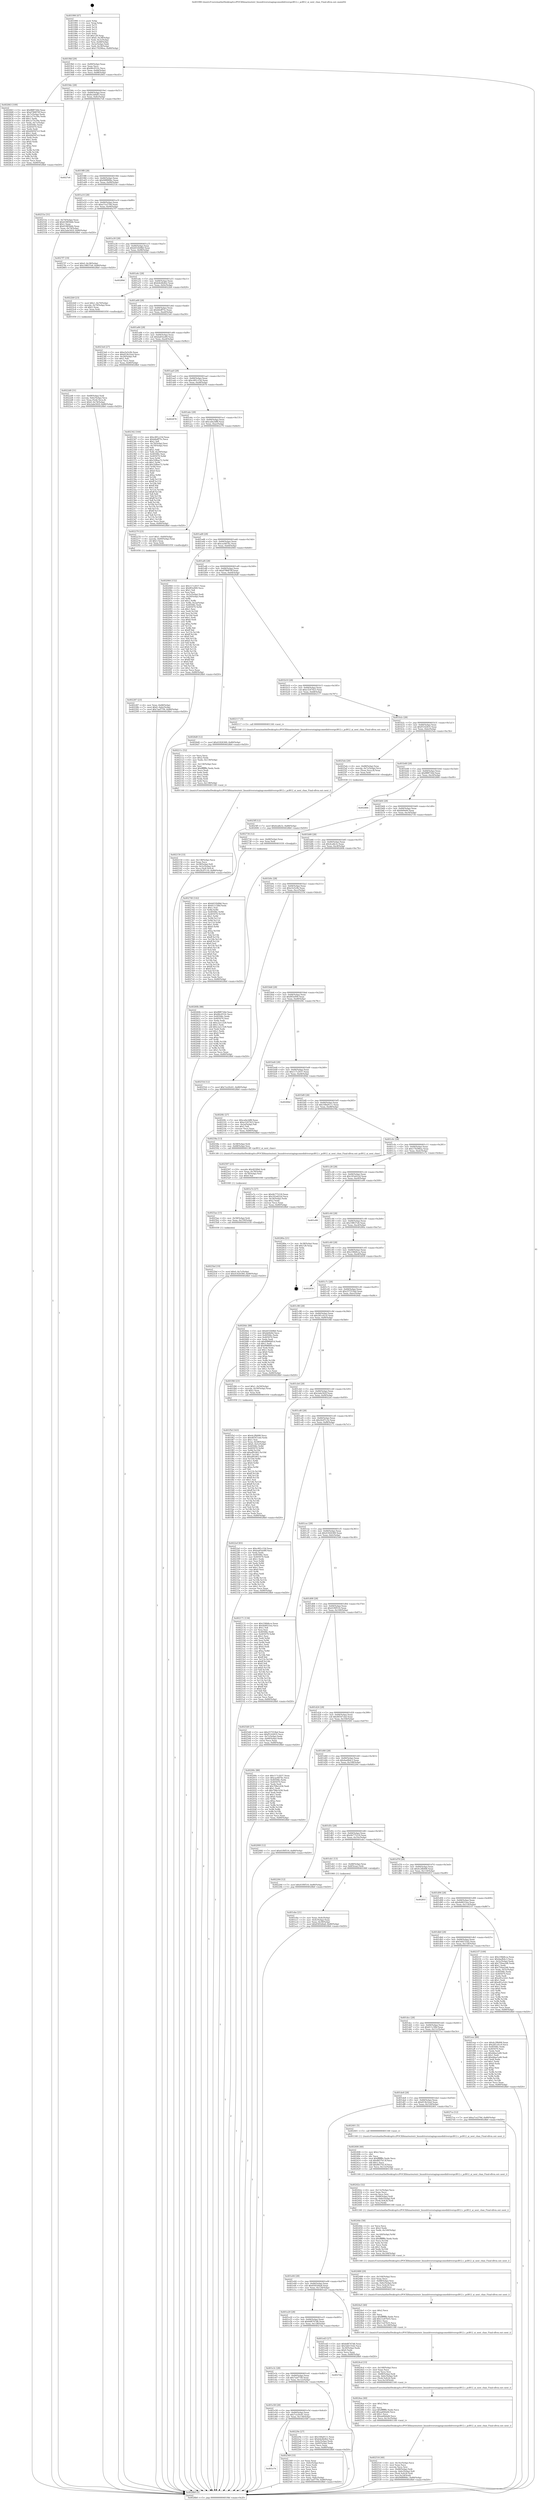digraph "0x401990" {
  label = "0x401990 (/mnt/c/Users/mathe/Desktop/tcc/POCII/binaries/extr_linuxdriversstagingcomedidriverspcl812.c_pcl812_ai_next_chan_Final-ollvm.out::main(0))"
  labelloc = "t"
  node[shape=record]

  Entry [label="",width=0.3,height=0.3,shape=circle,fillcolor=black,style=filled]
  "0x4019bf" [label="{
     0x4019bf [29]\l
     | [instrs]\l
     &nbsp;&nbsp;0x4019bf \<+3\>: mov -0x80(%rbp),%eax\l
     &nbsp;&nbsp;0x4019c2 \<+2\>: mov %eax,%ecx\l
     &nbsp;&nbsp;0x4019c4 \<+6\>: sub $0x86c051fc,%ecx\l
     &nbsp;&nbsp;0x4019ca \<+6\>: mov %eax,-0x84(%rbp)\l
     &nbsp;&nbsp;0x4019d0 \<+6\>: mov %ecx,-0x88(%rbp)\l
     &nbsp;&nbsp;0x4019d6 \<+6\>: je 0000000000402663 \<main+0xcd3\>\l
  }"]
  "0x402663" [label="{
     0x402663 [109]\l
     | [instrs]\l
     &nbsp;&nbsp;0x402663 \<+5\>: mov $0xf8f8726d,%eax\l
     &nbsp;&nbsp;0x402668 \<+5\>: mov $0xd786870f,%ecx\l
     &nbsp;&nbsp;0x40266d \<+3\>: mov -0x7c(%rbp),%edx\l
     &nbsp;&nbsp;0x402670 \<+6\>: add $0x1a75e39a,%edx\l
     &nbsp;&nbsp;0x402676 \<+3\>: add $0x1,%edx\l
     &nbsp;&nbsp;0x402679 \<+6\>: sub $0x1a75e39a,%edx\l
     &nbsp;&nbsp;0x40267f \<+3\>: mov %edx,-0x7c(%rbp)\l
     &nbsp;&nbsp;0x402682 \<+7\>: mov 0x40506c,%edx\l
     &nbsp;&nbsp;0x402689 \<+7\>: mov 0x405070,%esi\l
     &nbsp;&nbsp;0x402690 \<+2\>: mov %edx,%edi\l
     &nbsp;&nbsp;0x402692 \<+6\>: add $0xb9d567e3,%edi\l
     &nbsp;&nbsp;0x402698 \<+3\>: sub $0x1,%edi\l
     &nbsp;&nbsp;0x40269b \<+6\>: sub $0xb9d567e3,%edi\l
     &nbsp;&nbsp;0x4026a1 \<+3\>: imul %edi,%edx\l
     &nbsp;&nbsp;0x4026a4 \<+3\>: and $0x1,%edx\l
     &nbsp;&nbsp;0x4026a7 \<+3\>: cmp $0x0,%edx\l
     &nbsp;&nbsp;0x4026aa \<+4\>: sete %r8b\l
     &nbsp;&nbsp;0x4026ae \<+3\>: cmp $0xa,%esi\l
     &nbsp;&nbsp;0x4026b1 \<+4\>: setl %r9b\l
     &nbsp;&nbsp;0x4026b5 \<+3\>: mov %r8b,%r10b\l
     &nbsp;&nbsp;0x4026b8 \<+3\>: and %r9b,%r10b\l
     &nbsp;&nbsp;0x4026bb \<+3\>: xor %r9b,%r8b\l
     &nbsp;&nbsp;0x4026be \<+3\>: or %r8b,%r10b\l
     &nbsp;&nbsp;0x4026c1 \<+4\>: test $0x1,%r10b\l
     &nbsp;&nbsp;0x4026c5 \<+3\>: cmovne %ecx,%eax\l
     &nbsp;&nbsp;0x4026c8 \<+3\>: mov %eax,-0x80(%rbp)\l
     &nbsp;&nbsp;0x4026cb \<+5\>: jmp 00000000004028b0 \<main+0xf20\>\l
  }"]
  "0x4019dc" [label="{
     0x4019dc [28]\l
     | [instrs]\l
     &nbsp;&nbsp;0x4019dc \<+5\>: jmp 00000000004019e1 \<main+0x51\>\l
     &nbsp;&nbsp;0x4019e1 \<+6\>: mov -0x84(%rbp),%eax\l
     &nbsp;&nbsp;0x4019e7 \<+5\>: sub $0x8ccb6df3,%eax\l
     &nbsp;&nbsp;0x4019ec \<+6\>: mov %eax,-0x8c(%rbp)\l
     &nbsp;&nbsp;0x4019f2 \<+6\>: je 00000000004027e6 \<main+0xe56\>\l
  }"]
  Exit [label="",width=0.3,height=0.3,shape=circle,fillcolor=black,style=filled,peripheries=2]
  "0x4027e6" [label="{
     0x4027e6\l
  }", style=dashed]
  "0x4019f8" [label="{
     0x4019f8 [28]\l
     | [instrs]\l
     &nbsp;&nbsp;0x4019f8 \<+5\>: jmp 00000000004019fd \<main+0x6d\>\l
     &nbsp;&nbsp;0x4019fd \<+6\>: mov -0x84(%rbp),%eax\l
     &nbsp;&nbsp;0x401a03 \<+5\>: sub $0x94f890bc,%eax\l
     &nbsp;&nbsp;0x401a08 \<+6\>: mov %eax,-0x90(%rbp)\l
     &nbsp;&nbsp;0x401a0e \<+6\>: je 000000000040253e \<main+0xbae\>\l
  }"]
  "0x402740" [label="{
     0x402740 [142]\l
     | [instrs]\l
     &nbsp;&nbsp;0x402740 \<+5\>: mov $0xb032b9b6,%ecx\l
     &nbsp;&nbsp;0x402745 \<+5\>: mov $0x611c5fbf,%edx\l
     &nbsp;&nbsp;0x40274a \<+3\>: mov $0x1,%sil\l
     &nbsp;&nbsp;0x40274d \<+3\>: xor %r8d,%r8d\l
     &nbsp;&nbsp;0x402750 \<+8\>: mov 0x40506c,%r9d\l
     &nbsp;&nbsp;0x402758 \<+8\>: mov 0x405070,%r10d\l
     &nbsp;&nbsp;0x402760 \<+4\>: sub $0x1,%r8d\l
     &nbsp;&nbsp;0x402764 \<+3\>: mov %r9d,%r11d\l
     &nbsp;&nbsp;0x402767 \<+3\>: add %r8d,%r11d\l
     &nbsp;&nbsp;0x40276a \<+4\>: imul %r11d,%r9d\l
     &nbsp;&nbsp;0x40276e \<+4\>: and $0x1,%r9d\l
     &nbsp;&nbsp;0x402772 \<+4\>: cmp $0x0,%r9d\l
     &nbsp;&nbsp;0x402776 \<+3\>: sete %bl\l
     &nbsp;&nbsp;0x402779 \<+4\>: cmp $0xa,%r10d\l
     &nbsp;&nbsp;0x40277d \<+4\>: setl %r14b\l
     &nbsp;&nbsp;0x402781 \<+3\>: mov %bl,%r15b\l
     &nbsp;&nbsp;0x402784 \<+4\>: xor $0xff,%r15b\l
     &nbsp;&nbsp;0x402788 \<+3\>: mov %r14b,%r12b\l
     &nbsp;&nbsp;0x40278b \<+4\>: xor $0xff,%r12b\l
     &nbsp;&nbsp;0x40278f \<+4\>: xor $0x0,%sil\l
     &nbsp;&nbsp;0x402793 \<+3\>: mov %r15b,%r13b\l
     &nbsp;&nbsp;0x402796 \<+4\>: and $0x0,%r13b\l
     &nbsp;&nbsp;0x40279a \<+3\>: and %sil,%bl\l
     &nbsp;&nbsp;0x40279d \<+3\>: mov %r12b,%al\l
     &nbsp;&nbsp;0x4027a0 \<+2\>: and $0x0,%al\l
     &nbsp;&nbsp;0x4027a2 \<+3\>: and %sil,%r14b\l
     &nbsp;&nbsp;0x4027a5 \<+3\>: or %bl,%r13b\l
     &nbsp;&nbsp;0x4027a8 \<+3\>: or %r14b,%al\l
     &nbsp;&nbsp;0x4027ab \<+3\>: xor %al,%r13b\l
     &nbsp;&nbsp;0x4027ae \<+3\>: or %r12b,%r15b\l
     &nbsp;&nbsp;0x4027b1 \<+4\>: xor $0xff,%r15b\l
     &nbsp;&nbsp;0x4027b5 \<+4\>: or $0x0,%sil\l
     &nbsp;&nbsp;0x4027b9 \<+3\>: and %sil,%r15b\l
     &nbsp;&nbsp;0x4027bc \<+3\>: or %r15b,%r13b\l
     &nbsp;&nbsp;0x4027bf \<+4\>: test $0x1,%r13b\l
     &nbsp;&nbsp;0x4027c3 \<+3\>: cmovne %edx,%ecx\l
     &nbsp;&nbsp;0x4027c6 \<+3\>: mov %ecx,-0x80(%rbp)\l
     &nbsp;&nbsp;0x4027c9 \<+5\>: jmp 00000000004028b0 \<main+0xf20\>\l
  }"]
  "0x40253e" [label="{
     0x40253e [31]\l
     | [instrs]\l
     &nbsp;&nbsp;0x40253e \<+3\>: mov -0x74(%rbp),%eax\l
     &nbsp;&nbsp;0x402541 \<+5\>: add $0x61885bbb,%eax\l
     &nbsp;&nbsp;0x402546 \<+3\>: add $0x1,%eax\l
     &nbsp;&nbsp;0x402549 \<+5\>: sub $0x61885bbb,%eax\l
     &nbsp;&nbsp;0x40254e \<+3\>: mov %eax,-0x74(%rbp)\l
     &nbsp;&nbsp;0x402551 \<+7\>: movl $0x2abe562f,-0x80(%rbp)\l
     &nbsp;&nbsp;0x402558 \<+5\>: jmp 00000000004028b0 \<main+0xf20\>\l
  }"]
  "0x401a14" [label="{
     0x401a14 [28]\l
     | [instrs]\l
     &nbsp;&nbsp;0x401a14 \<+5\>: jmp 0000000000401a19 \<main+0x89\>\l
     &nbsp;&nbsp;0x401a19 \<+6\>: mov -0x84(%rbp),%eax\l
     &nbsp;&nbsp;0x401a1f \<+5\>: sub $0xa7ce279d,%eax\l
     &nbsp;&nbsp;0x401a24 \<+6\>: mov %eax,-0x94(%rbp)\l
     &nbsp;&nbsp;0x401a2a \<+6\>: je 00000000004027f7 \<main+0xe67\>\l
  }"]
  "0x4025ff" [label="{
     0x4025ff [12]\l
     | [instrs]\l
     &nbsp;&nbsp;0x4025ff \<+7\>: movl $0x4ca8e3c,-0x80(%rbp)\l
     &nbsp;&nbsp;0x402606 \<+5\>: jmp 00000000004028b0 \<main+0xf20\>\l
  }"]
  "0x4027f7" [label="{
     0x4027f7 [19]\l
     | [instrs]\l
     &nbsp;&nbsp;0x4027f7 \<+7\>: movl $0x0,-0x38(%rbp)\l
     &nbsp;&nbsp;0x4027fe \<+7\>: movl $0x19f637e8,-0x80(%rbp)\l
     &nbsp;&nbsp;0x402805 \<+5\>: jmp 00000000004028b0 \<main+0xf20\>\l
  }"]
  "0x401a30" [label="{
     0x401a30 [28]\l
     | [instrs]\l
     &nbsp;&nbsp;0x401a30 \<+5\>: jmp 0000000000401a35 \<main+0xa5\>\l
     &nbsp;&nbsp;0x401a35 \<+6\>: mov -0x84(%rbp),%eax\l
     &nbsp;&nbsp;0x401a3b \<+5\>: sub $0xb032b9b6,%eax\l
     &nbsp;&nbsp;0x401a40 \<+6\>: mov %eax,-0x98(%rbp)\l
     &nbsp;&nbsp;0x401a46 \<+6\>: je 000000000040289d \<main+0xf0d\>\l
  }"]
  "0x4025bd" [label="{
     0x4025bd [19]\l
     | [instrs]\l
     &nbsp;&nbsp;0x4025bd \<+7\>: movl $0x0,-0x7c(%rbp)\l
     &nbsp;&nbsp;0x4025c4 \<+7\>: movl $0x41826369,-0x80(%rbp)\l
     &nbsp;&nbsp;0x4025cb \<+5\>: jmp 00000000004028b0 \<main+0xf20\>\l
  }"]
  "0x40289d" [label="{
     0x40289d\l
  }", style=dashed]
  "0x401a4c" [label="{
     0x401a4c [28]\l
     | [instrs]\l
     &nbsp;&nbsp;0x401a4c \<+5\>: jmp 0000000000401a51 \<main+0xc1\>\l
     &nbsp;&nbsp;0x401a51 \<+6\>: mov -0x84(%rbp),%eax\l
     &nbsp;&nbsp;0x401a57 \<+5\>: sub $0xb4e4b4b2,%eax\l
     &nbsp;&nbsp;0x401a5c \<+6\>: mov %eax,-0x9c(%rbp)\l
     &nbsp;&nbsp;0x401a62 \<+6\>: je 00000000004022b9 \<main+0x929\>\l
  }"]
  "0x4025ae" [label="{
     0x4025ae [15]\l
     | [instrs]\l
     &nbsp;&nbsp;0x4025ae \<+4\>: mov -0x58(%rbp),%rdi\l
     &nbsp;&nbsp;0x4025b2 \<+6\>: mov %eax,-0x150(%rbp)\l
     &nbsp;&nbsp;0x4025b8 \<+5\>: call 0000000000401030 \<free@plt\>\l
     | [calls]\l
     &nbsp;&nbsp;0x401030 \{1\} (unknown)\l
  }"]
  "0x4022b9" [label="{
     0x4022b9 [23]\l
     | [instrs]\l
     &nbsp;&nbsp;0x4022b9 \<+7\>: movl $0x1,-0x70(%rbp)\l
     &nbsp;&nbsp;0x4022c0 \<+4\>: movslq -0x70(%rbp),%rax\l
     &nbsp;&nbsp;0x4022c4 \<+4\>: shl $0x5,%rax\l
     &nbsp;&nbsp;0x4022c8 \<+3\>: mov %rax,%rdi\l
     &nbsp;&nbsp;0x4022cb \<+5\>: call 0000000000401050 \<malloc@plt\>\l
     | [calls]\l
     &nbsp;&nbsp;0x401050 \{1\} (unknown)\l
  }"]
  "0x401a68" [label="{
     0x401a68 [28]\l
     | [instrs]\l
     &nbsp;&nbsp;0x401a68 \<+5\>: jmp 0000000000401a6d \<main+0xdd\>\l
     &nbsp;&nbsp;0x401a6d \<+6\>: mov -0x84(%rbp),%eax\l
     &nbsp;&nbsp;0x401a73 \<+5\>: sub $0xb6eff75c,%eax\l
     &nbsp;&nbsp;0x401a78 \<+6\>: mov %eax,-0xa0(%rbp)\l
     &nbsp;&nbsp;0x401a7e \<+6\>: je 00000000004023e6 \<main+0xa56\>\l
  }"]
  "0x402597" [label="{
     0x402597 [23]\l
     | [instrs]\l
     &nbsp;&nbsp;0x402597 \<+10\>: movabs $0x4030b6,%rdi\l
     &nbsp;&nbsp;0x4025a1 \<+3\>: mov %eax,-0x78(%rbp)\l
     &nbsp;&nbsp;0x4025a4 \<+3\>: mov -0x78(%rbp),%esi\l
     &nbsp;&nbsp;0x4025a7 \<+2\>: mov $0x0,%al\l
     &nbsp;&nbsp;0x4025a9 \<+5\>: call 0000000000401040 \<printf@plt\>\l
     | [calls]\l
     &nbsp;&nbsp;0x401040 \{1\} (unknown)\l
  }"]
  "0x4023e6" [label="{
     0x4023e6 [27]\l
     | [instrs]\l
     &nbsp;&nbsp;0x4023e6 \<+5\>: mov $0xe5e5c0b,%eax\l
     &nbsp;&nbsp;0x4023eb \<+5\>: mov $0x653b32ed,%ecx\l
     &nbsp;&nbsp;0x4023f0 \<+3\>: mov -0x29(%rbp),%dl\l
     &nbsp;&nbsp;0x4023f3 \<+3\>: test $0x1,%dl\l
     &nbsp;&nbsp;0x4023f6 \<+3\>: cmovne %ecx,%eax\l
     &nbsp;&nbsp;0x4023f9 \<+3\>: mov %eax,-0x80(%rbp)\l
     &nbsp;&nbsp;0x4023fc \<+5\>: jmp 00000000004028b0 \<main+0xf20\>\l
  }"]
  "0x401a84" [label="{
     0x401a84 [28]\l
     | [instrs]\l
     &nbsp;&nbsp;0x401a84 \<+5\>: jmp 0000000000401a89 \<main+0xf9\>\l
     &nbsp;&nbsp;0x401a89 \<+6\>: mov -0x84(%rbp),%eax\l
     &nbsp;&nbsp;0x401a8f \<+5\>: sub $0xba65ee89,%eax\l
     &nbsp;&nbsp;0x401a94 \<+6\>: mov %eax,-0xa4(%rbp)\l
     &nbsp;&nbsp;0x401a9a \<+6\>: je 0000000000402342 \<main+0x9b2\>\l
  }"]
  "0x401e74" [label="{
     0x401e74\l
  }", style=dashed]
  "0x402342" [label="{
     0x402342 [164]\l
     | [instrs]\l
     &nbsp;&nbsp;0x402342 \<+5\>: mov $0xc481c23d,%eax\l
     &nbsp;&nbsp;0x402347 \<+5\>: mov $0xb6eff75c,%ecx\l
     &nbsp;&nbsp;0x40234c \<+2\>: mov $0x1,%dl\l
     &nbsp;&nbsp;0x40234e \<+3\>: mov -0x74(%rbp),%esi\l
     &nbsp;&nbsp;0x402351 \<+3\>: cmp -0x70(%rbp),%esi\l
     &nbsp;&nbsp;0x402354 \<+4\>: setl %dil\l
     &nbsp;&nbsp;0x402358 \<+4\>: and $0x1,%dil\l
     &nbsp;&nbsp;0x40235c \<+4\>: mov %dil,-0x29(%rbp)\l
     &nbsp;&nbsp;0x402360 \<+7\>: mov 0x40506c,%esi\l
     &nbsp;&nbsp;0x402367 \<+8\>: mov 0x405070,%r8d\l
     &nbsp;&nbsp;0x40236f \<+3\>: mov %esi,%r9d\l
     &nbsp;&nbsp;0x402372 \<+7\>: sub $0x32f6ae72,%r9d\l
     &nbsp;&nbsp;0x402379 \<+4\>: sub $0x1,%r9d\l
     &nbsp;&nbsp;0x40237d \<+7\>: add $0x32f6ae72,%r9d\l
     &nbsp;&nbsp;0x402384 \<+4\>: imul %r9d,%esi\l
     &nbsp;&nbsp;0x402388 \<+3\>: and $0x1,%esi\l
     &nbsp;&nbsp;0x40238b \<+3\>: cmp $0x0,%esi\l
     &nbsp;&nbsp;0x40238e \<+4\>: sete %dil\l
     &nbsp;&nbsp;0x402392 \<+4\>: cmp $0xa,%r8d\l
     &nbsp;&nbsp;0x402396 \<+4\>: setl %r10b\l
     &nbsp;&nbsp;0x40239a \<+3\>: mov %dil,%r11b\l
     &nbsp;&nbsp;0x40239d \<+4\>: xor $0xff,%r11b\l
     &nbsp;&nbsp;0x4023a1 \<+3\>: mov %r10b,%bl\l
     &nbsp;&nbsp;0x4023a4 \<+3\>: xor $0xff,%bl\l
     &nbsp;&nbsp;0x4023a7 \<+3\>: xor $0x1,%dl\l
     &nbsp;&nbsp;0x4023aa \<+3\>: mov %r11b,%r14b\l
     &nbsp;&nbsp;0x4023ad \<+4\>: and $0xff,%r14b\l
     &nbsp;&nbsp;0x4023b1 \<+3\>: and %dl,%dil\l
     &nbsp;&nbsp;0x4023b4 \<+3\>: mov %bl,%r15b\l
     &nbsp;&nbsp;0x4023b7 \<+4\>: and $0xff,%r15b\l
     &nbsp;&nbsp;0x4023bb \<+3\>: and %dl,%r10b\l
     &nbsp;&nbsp;0x4023be \<+3\>: or %dil,%r14b\l
     &nbsp;&nbsp;0x4023c1 \<+3\>: or %r10b,%r15b\l
     &nbsp;&nbsp;0x4023c4 \<+3\>: xor %r15b,%r14b\l
     &nbsp;&nbsp;0x4023c7 \<+3\>: or %bl,%r11b\l
     &nbsp;&nbsp;0x4023ca \<+4\>: xor $0xff,%r11b\l
     &nbsp;&nbsp;0x4023ce \<+3\>: or $0x1,%dl\l
     &nbsp;&nbsp;0x4023d1 \<+3\>: and %dl,%r11b\l
     &nbsp;&nbsp;0x4023d4 \<+3\>: or %r11b,%r14b\l
     &nbsp;&nbsp;0x4023d7 \<+4\>: test $0x1,%r14b\l
     &nbsp;&nbsp;0x4023db \<+3\>: cmovne %ecx,%eax\l
     &nbsp;&nbsp;0x4023de \<+3\>: mov %eax,-0x80(%rbp)\l
     &nbsp;&nbsp;0x4023e1 \<+5\>: jmp 00000000004028b0 \<main+0xf20\>\l
  }"]
  "0x401aa0" [label="{
     0x401aa0 [28]\l
     | [instrs]\l
     &nbsp;&nbsp;0x401aa0 \<+5\>: jmp 0000000000401aa5 \<main+0x115\>\l
     &nbsp;&nbsp;0x401aa5 \<+6\>: mov -0x84(%rbp),%eax\l
     &nbsp;&nbsp;0x401aab \<+5\>: sub $0xc481c23d,%eax\l
     &nbsp;&nbsp;0x401ab0 \<+6\>: mov %eax,-0xa8(%rbp)\l
     &nbsp;&nbsp;0x401ab6 \<+6\>: je 0000000000402878 \<main+0xee8\>\l
  }"]
  "0x402569" [label="{
     0x402569 [33]\l
     | [instrs]\l
     &nbsp;&nbsp;0x402569 \<+2\>: xor %eax,%eax\l
     &nbsp;&nbsp;0x40256b \<+3\>: mov -0x6c(%rbp),%ecx\l
     &nbsp;&nbsp;0x40256e \<+2\>: mov %eax,%edx\l
     &nbsp;&nbsp;0x402570 \<+2\>: sub %ecx,%edx\l
     &nbsp;&nbsp;0x402572 \<+2\>: mov %eax,%ecx\l
     &nbsp;&nbsp;0x402574 \<+3\>: sub $0x1,%ecx\l
     &nbsp;&nbsp;0x402577 \<+2\>: add %ecx,%edx\l
     &nbsp;&nbsp;0x402579 \<+2\>: sub %edx,%eax\l
     &nbsp;&nbsp;0x40257b \<+3\>: mov %eax,-0x6c(%rbp)\l
     &nbsp;&nbsp;0x40257e \<+7\>: movl $0x7aef77f4,-0x80(%rbp)\l
     &nbsp;&nbsp;0x402585 \<+5\>: jmp 00000000004028b0 \<main+0xf20\>\l
  }"]
  "0x402878" [label="{
     0x402878\l
  }", style=dashed]
  "0x401abc" [label="{
     0x401abc [28]\l
     | [instrs]\l
     &nbsp;&nbsp;0x401abc \<+5\>: jmp 0000000000401ac1 \<main+0x131\>\l
     &nbsp;&nbsp;0x401ac1 \<+6\>: mov -0x84(%rbp),%eax\l
     &nbsp;&nbsp;0x401ac7 \<+5\>: sub $0xca0a3df8,%eax\l
     &nbsp;&nbsp;0x401acc \<+6\>: mov %eax,-0xac(%rbp)\l
     &nbsp;&nbsp;0x401ad2 \<+6\>: je 0000000000402270 \<main+0x8e0\>\l
  }"]
  "0x402516" [label="{
     0x402516 [40]\l
     | [instrs]\l
     &nbsp;&nbsp;0x402516 \<+6\>: mov -0x14c(%rbp),%ecx\l
     &nbsp;&nbsp;0x40251c \<+3\>: imul %eax,%ecx\l
     &nbsp;&nbsp;0x40251f \<+3\>: movslq %ecx,%rsi\l
     &nbsp;&nbsp;0x402522 \<+4\>: mov -0x68(%rbp),%rdi\l
     &nbsp;&nbsp;0x402526 \<+4\>: movslq -0x6c(%rbp),%r8\l
     &nbsp;&nbsp;0x40252a \<+4\>: mov (%rdi,%r8,8),%rdi\l
     &nbsp;&nbsp;0x40252e \<+4\>: mov %rsi,0x18(%rdi)\l
     &nbsp;&nbsp;0x402532 \<+7\>: movl $0x94f890bc,-0x80(%rbp)\l
     &nbsp;&nbsp;0x402539 \<+5\>: jmp 00000000004028b0 \<main+0xf20\>\l
  }"]
  "0x402270" [label="{
     0x402270 [23]\l
     | [instrs]\l
     &nbsp;&nbsp;0x402270 \<+7\>: movl $0x1,-0x60(%rbp)\l
     &nbsp;&nbsp;0x402277 \<+4\>: movslq -0x60(%rbp),%rax\l
     &nbsp;&nbsp;0x40227b \<+4\>: shl $0x3,%rax\l
     &nbsp;&nbsp;0x40227f \<+3\>: mov %rax,%rdi\l
     &nbsp;&nbsp;0x402282 \<+5\>: call 0000000000401050 \<malloc@plt\>\l
     | [calls]\l
     &nbsp;&nbsp;0x401050 \{1\} (unknown)\l
  }"]
  "0x401ad8" [label="{
     0x401ad8 [28]\l
     | [instrs]\l
     &nbsp;&nbsp;0x401ad8 \<+5\>: jmp 0000000000401add \<main+0x14d\>\l
     &nbsp;&nbsp;0x401add \<+6\>: mov -0x84(%rbp),%eax\l
     &nbsp;&nbsp;0x401ae3 \<+5\>: sub $0xcac8d7bc,%eax\l
     &nbsp;&nbsp;0x401ae8 \<+6\>: mov %eax,-0xb0(%rbp)\l
     &nbsp;&nbsp;0x401aee \<+6\>: je 0000000000402064 \<main+0x6d4\>\l
  }"]
  "0x4024ee" [label="{
     0x4024ee [40]\l
     | [instrs]\l
     &nbsp;&nbsp;0x4024ee \<+5\>: mov $0x2,%ecx\l
     &nbsp;&nbsp;0x4024f3 \<+1\>: cltd\l
     &nbsp;&nbsp;0x4024f4 \<+2\>: idiv %ecx\l
     &nbsp;&nbsp;0x4024f6 \<+6\>: imul $0xfffffffe,%edx,%ecx\l
     &nbsp;&nbsp;0x4024fc \<+6\>: add $0xaa64dafd,%ecx\l
     &nbsp;&nbsp;0x402502 \<+3\>: add $0x1,%ecx\l
     &nbsp;&nbsp;0x402505 \<+6\>: sub $0xaa64dafd,%ecx\l
     &nbsp;&nbsp;0x40250b \<+6\>: mov %ecx,-0x14c(%rbp)\l
     &nbsp;&nbsp;0x402511 \<+5\>: call 0000000000401160 \<next_i\>\l
     | [calls]\l
     &nbsp;&nbsp;0x401160 \{1\} (/mnt/c/Users/mathe/Desktop/tcc/POCII/binaries/extr_linuxdriversstagingcomedidriverspcl812.c_pcl812_ai_next_chan_Final-ollvm.out::next_i)\l
  }"]
  "0x402064" [label="{
     0x402064 [152]\l
     | [instrs]\l
     &nbsp;&nbsp;0x402064 \<+5\>: mov $0x117c2037,%eax\l
     &nbsp;&nbsp;0x402069 \<+5\>: mov $0xf65e009,%ecx\l
     &nbsp;&nbsp;0x40206e \<+2\>: mov $0x1,%dl\l
     &nbsp;&nbsp;0x402070 \<+2\>: xor %esi,%esi\l
     &nbsp;&nbsp;0x402072 \<+3\>: mov -0x5c(%rbp),%edi\l
     &nbsp;&nbsp;0x402075 \<+3\>: cmp -0x50(%rbp),%edi\l
     &nbsp;&nbsp;0x402078 \<+4\>: setl %r8b\l
     &nbsp;&nbsp;0x40207c \<+4\>: and $0x1,%r8b\l
     &nbsp;&nbsp;0x402080 \<+4\>: mov %r8b,-0x2a(%rbp)\l
     &nbsp;&nbsp;0x402084 \<+7\>: mov 0x40506c,%edi\l
     &nbsp;&nbsp;0x40208b \<+8\>: mov 0x405070,%r9d\l
     &nbsp;&nbsp;0x402093 \<+3\>: sub $0x1,%esi\l
     &nbsp;&nbsp;0x402096 \<+3\>: mov %edi,%r10d\l
     &nbsp;&nbsp;0x402099 \<+3\>: add %esi,%r10d\l
     &nbsp;&nbsp;0x40209c \<+4\>: imul %r10d,%edi\l
     &nbsp;&nbsp;0x4020a0 \<+3\>: and $0x1,%edi\l
     &nbsp;&nbsp;0x4020a3 \<+3\>: cmp $0x0,%edi\l
     &nbsp;&nbsp;0x4020a6 \<+4\>: sete %r8b\l
     &nbsp;&nbsp;0x4020aa \<+4\>: cmp $0xa,%r9d\l
     &nbsp;&nbsp;0x4020ae \<+4\>: setl %r11b\l
     &nbsp;&nbsp;0x4020b2 \<+3\>: mov %r8b,%bl\l
     &nbsp;&nbsp;0x4020b5 \<+3\>: xor $0xff,%bl\l
     &nbsp;&nbsp;0x4020b8 \<+3\>: mov %r11b,%r14b\l
     &nbsp;&nbsp;0x4020bb \<+4\>: xor $0xff,%r14b\l
     &nbsp;&nbsp;0x4020bf \<+3\>: xor $0x0,%dl\l
     &nbsp;&nbsp;0x4020c2 \<+3\>: mov %bl,%r15b\l
     &nbsp;&nbsp;0x4020c5 \<+4\>: and $0x0,%r15b\l
     &nbsp;&nbsp;0x4020c9 \<+3\>: and %dl,%r8b\l
     &nbsp;&nbsp;0x4020cc \<+3\>: mov %r14b,%r12b\l
     &nbsp;&nbsp;0x4020cf \<+4\>: and $0x0,%r12b\l
     &nbsp;&nbsp;0x4020d3 \<+3\>: and %dl,%r11b\l
     &nbsp;&nbsp;0x4020d6 \<+3\>: or %r8b,%r15b\l
     &nbsp;&nbsp;0x4020d9 \<+3\>: or %r11b,%r12b\l
     &nbsp;&nbsp;0x4020dc \<+3\>: xor %r12b,%r15b\l
     &nbsp;&nbsp;0x4020df \<+3\>: or %r14b,%bl\l
     &nbsp;&nbsp;0x4020e2 \<+3\>: xor $0xff,%bl\l
     &nbsp;&nbsp;0x4020e5 \<+3\>: or $0x0,%dl\l
     &nbsp;&nbsp;0x4020e8 \<+2\>: and %dl,%bl\l
     &nbsp;&nbsp;0x4020ea \<+3\>: or %bl,%r15b\l
     &nbsp;&nbsp;0x4020ed \<+4\>: test $0x1,%r15b\l
     &nbsp;&nbsp;0x4020f1 \<+3\>: cmovne %ecx,%eax\l
     &nbsp;&nbsp;0x4020f4 \<+3\>: mov %eax,-0x80(%rbp)\l
     &nbsp;&nbsp;0x4020f7 \<+5\>: jmp 00000000004028b0 \<main+0xf20\>\l
  }"]
  "0x401af4" [label="{
     0x401af4 [28]\l
     | [instrs]\l
     &nbsp;&nbsp;0x401af4 \<+5\>: jmp 0000000000401af9 \<main+0x169\>\l
     &nbsp;&nbsp;0x401af9 \<+6\>: mov -0x84(%rbp),%eax\l
     &nbsp;&nbsp;0x401aff \<+5\>: sub $0xd786870f,%eax\l
     &nbsp;&nbsp;0x401b04 \<+6\>: mov %eax,-0xb4(%rbp)\l
     &nbsp;&nbsp;0x401b0a \<+6\>: je 00000000004026d0 \<main+0xd40\>\l
  }"]
  "0x4024cd" [label="{
     0x4024cd [33]\l
     | [instrs]\l
     &nbsp;&nbsp;0x4024cd \<+6\>: mov -0x148(%rbp),%ecx\l
     &nbsp;&nbsp;0x4024d3 \<+3\>: imul %eax,%ecx\l
     &nbsp;&nbsp;0x4024d6 \<+3\>: movslq %ecx,%rsi\l
     &nbsp;&nbsp;0x4024d9 \<+4\>: mov -0x68(%rbp),%rdi\l
     &nbsp;&nbsp;0x4024dd \<+4\>: movslq -0x6c(%rbp),%r8\l
     &nbsp;&nbsp;0x4024e1 \<+4\>: mov (%rdi,%r8,8),%rdi\l
     &nbsp;&nbsp;0x4024e5 \<+4\>: mov %rsi,0x10(%rdi)\l
     &nbsp;&nbsp;0x4024e9 \<+5\>: call 0000000000401160 \<next_i\>\l
     | [calls]\l
     &nbsp;&nbsp;0x401160 \{1\} (/mnt/c/Users/mathe/Desktop/tcc/POCII/binaries/extr_linuxdriversstagingcomedidriverspcl812.c_pcl812_ai_next_chan_Final-ollvm.out::next_i)\l
  }"]
  "0x4026d0" [label="{
     0x4026d0 [12]\l
     | [instrs]\l
     &nbsp;&nbsp;0x4026d0 \<+7\>: movl $0x41826369,-0x80(%rbp)\l
     &nbsp;&nbsp;0x4026d7 \<+5\>: jmp 00000000004028b0 \<main+0xf20\>\l
  }"]
  "0x401b10" [label="{
     0x401b10 [28]\l
     | [instrs]\l
     &nbsp;&nbsp;0x401b10 \<+5\>: jmp 0000000000401b15 \<main+0x185\>\l
     &nbsp;&nbsp;0x401b15 \<+6\>: mov -0x84(%rbp),%eax\l
     &nbsp;&nbsp;0x401b1b \<+5\>: sub $0xe3247423,%eax\l
     &nbsp;&nbsp;0x401b20 \<+6\>: mov %eax,-0xb8(%rbp)\l
     &nbsp;&nbsp;0x401b26 \<+6\>: je 0000000000402117 \<main+0x787\>\l
  }"]
  "0x4024a5" [label="{
     0x4024a5 [40]\l
     | [instrs]\l
     &nbsp;&nbsp;0x4024a5 \<+5\>: mov $0x2,%ecx\l
     &nbsp;&nbsp;0x4024aa \<+1\>: cltd\l
     &nbsp;&nbsp;0x4024ab \<+2\>: idiv %ecx\l
     &nbsp;&nbsp;0x4024ad \<+6\>: imul $0xfffffffe,%edx,%ecx\l
     &nbsp;&nbsp;0x4024b3 \<+6\>: add $0x11e07b55,%ecx\l
     &nbsp;&nbsp;0x4024b9 \<+3\>: add $0x1,%ecx\l
     &nbsp;&nbsp;0x4024bc \<+6\>: sub $0x11e07b55,%ecx\l
     &nbsp;&nbsp;0x4024c2 \<+6\>: mov %ecx,-0x148(%rbp)\l
     &nbsp;&nbsp;0x4024c8 \<+5\>: call 0000000000401160 \<next_i\>\l
     | [calls]\l
     &nbsp;&nbsp;0x401160 \{1\} (/mnt/c/Users/mathe/Desktop/tcc/POCII/binaries/extr_linuxdriversstagingcomedidriverspcl812.c_pcl812_ai_next_chan_Final-ollvm.out::next_i)\l
  }"]
  "0x402117" [label="{
     0x402117 [5]\l
     | [instrs]\l
     &nbsp;&nbsp;0x402117 \<+5\>: call 0000000000401160 \<next_i\>\l
     | [calls]\l
     &nbsp;&nbsp;0x401160 \{1\} (/mnt/c/Users/mathe/Desktop/tcc/POCII/binaries/extr_linuxdriversstagingcomedidriverspcl812.c_pcl812_ai_next_chan_Final-ollvm.out::next_i)\l
  }"]
  "0x401b2c" [label="{
     0x401b2c [28]\l
     | [instrs]\l
     &nbsp;&nbsp;0x401b2c \<+5\>: jmp 0000000000401b31 \<main+0x1a1\>\l
     &nbsp;&nbsp;0x401b31 \<+6\>: mov -0x84(%rbp),%eax\l
     &nbsp;&nbsp;0x401b37 \<+5\>: sub $0xf5142835,%eax\l
     &nbsp;&nbsp;0x401b3c \<+6\>: mov %eax,-0xbc(%rbp)\l
     &nbsp;&nbsp;0x401b42 \<+6\>: je 00000000004025eb \<main+0xc5b\>\l
  }"]
  "0x402488" [label="{
     0x402488 [29]\l
     | [instrs]\l
     &nbsp;&nbsp;0x402488 \<+6\>: mov -0x144(%rbp),%ecx\l
     &nbsp;&nbsp;0x40248e \<+3\>: imul %eax,%ecx\l
     &nbsp;&nbsp;0x402491 \<+4\>: mov -0x68(%rbp),%rsi\l
     &nbsp;&nbsp;0x402495 \<+4\>: movslq -0x6c(%rbp),%rdi\l
     &nbsp;&nbsp;0x402499 \<+4\>: mov (%rsi,%rdi,8),%rsi\l
     &nbsp;&nbsp;0x40249d \<+3\>: mov %ecx,0x8(%rsi)\l
     &nbsp;&nbsp;0x4024a0 \<+5\>: call 0000000000401160 \<next_i\>\l
     | [calls]\l
     &nbsp;&nbsp;0x401160 \{1\} (/mnt/c/Users/mathe/Desktop/tcc/POCII/binaries/extr_linuxdriversstagingcomedidriverspcl812.c_pcl812_ai_next_chan_Final-ollvm.out::next_i)\l
  }"]
  "0x4025eb" [label="{
     0x4025eb [20]\l
     | [instrs]\l
     &nbsp;&nbsp;0x4025eb \<+4\>: mov -0x68(%rbp),%rax\l
     &nbsp;&nbsp;0x4025ef \<+4\>: movslq -0x7c(%rbp),%rcx\l
     &nbsp;&nbsp;0x4025f3 \<+4\>: mov (%rax,%rcx,8),%rax\l
     &nbsp;&nbsp;0x4025f7 \<+3\>: mov %rax,%rdi\l
     &nbsp;&nbsp;0x4025fa \<+5\>: call 0000000000401030 \<free@plt\>\l
     | [calls]\l
     &nbsp;&nbsp;0x401030 \{1\} (unknown)\l
  }"]
  "0x401b48" [label="{
     0x401b48 [28]\l
     | [instrs]\l
     &nbsp;&nbsp;0x401b48 \<+5\>: jmp 0000000000401b4d \<main+0x1bd\>\l
     &nbsp;&nbsp;0x401b4d \<+6\>: mov -0x84(%rbp),%eax\l
     &nbsp;&nbsp;0x401b53 \<+5\>: sub $0xf8f8726d,%eax\l
     &nbsp;&nbsp;0x401b58 \<+6\>: mov %eax,-0xc0(%rbp)\l
     &nbsp;&nbsp;0x401b5e \<+6\>: je 0000000000402884 \<main+0xef4\>\l
  }"]
  "0x40244e" [label="{
     0x40244e [58]\l
     | [instrs]\l
     &nbsp;&nbsp;0x40244e \<+2\>: xor %ecx,%ecx\l
     &nbsp;&nbsp;0x402450 \<+5\>: mov $0x2,%edx\l
     &nbsp;&nbsp;0x402455 \<+6\>: mov %edx,-0x140(%rbp)\l
     &nbsp;&nbsp;0x40245b \<+1\>: cltd\l
     &nbsp;&nbsp;0x40245c \<+7\>: mov -0x140(%rbp),%r9d\l
     &nbsp;&nbsp;0x402463 \<+3\>: idiv %r9d\l
     &nbsp;&nbsp;0x402466 \<+6\>: imul $0xfffffffe,%edx,%edx\l
     &nbsp;&nbsp;0x40246c \<+3\>: mov %ecx,%r10d\l
     &nbsp;&nbsp;0x40246f \<+3\>: sub %edx,%r10d\l
     &nbsp;&nbsp;0x402472 \<+2\>: mov %ecx,%edx\l
     &nbsp;&nbsp;0x402474 \<+3\>: sub $0x1,%edx\l
     &nbsp;&nbsp;0x402477 \<+3\>: add %edx,%r10d\l
     &nbsp;&nbsp;0x40247a \<+3\>: sub %r10d,%ecx\l
     &nbsp;&nbsp;0x40247d \<+6\>: mov %ecx,-0x144(%rbp)\l
     &nbsp;&nbsp;0x402483 \<+5\>: call 0000000000401160 \<next_i\>\l
     | [calls]\l
     &nbsp;&nbsp;0x401160 \{1\} (/mnt/c/Users/mathe/Desktop/tcc/POCII/binaries/extr_linuxdriversstagingcomedidriverspcl812.c_pcl812_ai_next_chan_Final-ollvm.out::next_i)\l
  }"]
  "0x402884" [label="{
     0x402884\l
  }", style=dashed]
  "0x401b64" [label="{
     0x401b64 [28]\l
     | [instrs]\l
     &nbsp;&nbsp;0x401b64 \<+5\>: jmp 0000000000401b69 \<main+0x1d9\>\l
     &nbsp;&nbsp;0x401b69 \<+6\>: mov -0x84(%rbp),%eax\l
     &nbsp;&nbsp;0x401b6f \<+5\>: sub $0xbb9e6d,%eax\l
     &nbsp;&nbsp;0x401b74 \<+6\>: mov %eax,-0xc4(%rbp)\l
     &nbsp;&nbsp;0x401b7a \<+6\>: je 0000000000402734 \<main+0xda4\>\l
  }"]
  "0x40242e" [label="{
     0x40242e [32]\l
     | [instrs]\l
     &nbsp;&nbsp;0x40242e \<+6\>: mov -0x13c(%rbp),%ecx\l
     &nbsp;&nbsp;0x402434 \<+3\>: imul %eax,%ecx\l
     &nbsp;&nbsp;0x402437 \<+3\>: movslq %ecx,%rsi\l
     &nbsp;&nbsp;0x40243a \<+4\>: mov -0x68(%rbp),%rdi\l
     &nbsp;&nbsp;0x40243e \<+4\>: movslq -0x6c(%rbp),%r8\l
     &nbsp;&nbsp;0x402442 \<+4\>: mov (%rdi,%r8,8),%rdi\l
     &nbsp;&nbsp;0x402446 \<+3\>: mov %rsi,(%rdi)\l
     &nbsp;&nbsp;0x402449 \<+5\>: call 0000000000401160 \<next_i\>\l
     | [calls]\l
     &nbsp;&nbsp;0x401160 \{1\} (/mnt/c/Users/mathe/Desktop/tcc/POCII/binaries/extr_linuxdriversstagingcomedidriverspcl812.c_pcl812_ai_next_chan_Final-ollvm.out::next_i)\l
  }"]
  "0x402734" [label="{
     0x402734 [12]\l
     | [instrs]\l
     &nbsp;&nbsp;0x402734 \<+4\>: mov -0x68(%rbp),%rax\l
     &nbsp;&nbsp;0x402738 \<+3\>: mov %rax,%rdi\l
     &nbsp;&nbsp;0x40273b \<+5\>: call 0000000000401030 \<free@plt\>\l
     | [calls]\l
     &nbsp;&nbsp;0x401030 \{1\} (unknown)\l
  }"]
  "0x401b80" [label="{
     0x401b80 [28]\l
     | [instrs]\l
     &nbsp;&nbsp;0x401b80 \<+5\>: jmp 0000000000401b85 \<main+0x1f5\>\l
     &nbsp;&nbsp;0x401b85 \<+6\>: mov -0x84(%rbp),%eax\l
     &nbsp;&nbsp;0x401b8b \<+5\>: sub $0x4ca8e3c,%eax\l
     &nbsp;&nbsp;0x401b90 \<+6\>: mov %eax,-0xc8(%rbp)\l
     &nbsp;&nbsp;0x401b96 \<+6\>: je 000000000040260b \<main+0xc7b\>\l
  }"]
  "0x402406" [label="{
     0x402406 [40]\l
     | [instrs]\l
     &nbsp;&nbsp;0x402406 \<+5\>: mov $0x2,%ecx\l
     &nbsp;&nbsp;0x40240b \<+1\>: cltd\l
     &nbsp;&nbsp;0x40240c \<+2\>: idiv %ecx\l
     &nbsp;&nbsp;0x40240e \<+6\>: imul $0xfffffffe,%edx,%ecx\l
     &nbsp;&nbsp;0x402414 \<+6\>: sub $0x8657b13f,%ecx\l
     &nbsp;&nbsp;0x40241a \<+3\>: add $0x1,%ecx\l
     &nbsp;&nbsp;0x40241d \<+6\>: add $0x8657b13f,%ecx\l
     &nbsp;&nbsp;0x402423 \<+6\>: mov %ecx,-0x13c(%rbp)\l
     &nbsp;&nbsp;0x402429 \<+5\>: call 0000000000401160 \<next_i\>\l
     | [calls]\l
     &nbsp;&nbsp;0x401160 \{1\} (/mnt/c/Users/mathe/Desktop/tcc/POCII/binaries/extr_linuxdriversstagingcomedidriverspcl812.c_pcl812_ai_next_chan_Final-ollvm.out::next_i)\l
  }"]
  "0x40260b" [label="{
     0x40260b [88]\l
     | [instrs]\l
     &nbsp;&nbsp;0x40260b \<+5\>: mov $0xf8f8726d,%eax\l
     &nbsp;&nbsp;0x402610 \<+5\>: mov $0x86c051fc,%ecx\l
     &nbsp;&nbsp;0x402615 \<+7\>: mov 0x40506c,%edx\l
     &nbsp;&nbsp;0x40261c \<+7\>: mov 0x405070,%esi\l
     &nbsp;&nbsp;0x402623 \<+2\>: mov %edx,%edi\l
     &nbsp;&nbsp;0x402625 \<+6\>: sub $0xc2a1c528,%edi\l
     &nbsp;&nbsp;0x40262b \<+3\>: sub $0x1,%edi\l
     &nbsp;&nbsp;0x40262e \<+6\>: add $0xc2a1c528,%edi\l
     &nbsp;&nbsp;0x402634 \<+3\>: imul %edi,%edx\l
     &nbsp;&nbsp;0x402637 \<+3\>: and $0x1,%edx\l
     &nbsp;&nbsp;0x40263a \<+3\>: cmp $0x0,%edx\l
     &nbsp;&nbsp;0x40263d \<+4\>: sete %r8b\l
     &nbsp;&nbsp;0x402641 \<+3\>: cmp $0xa,%esi\l
     &nbsp;&nbsp;0x402644 \<+4\>: setl %r9b\l
     &nbsp;&nbsp;0x402648 \<+3\>: mov %r8b,%r10b\l
     &nbsp;&nbsp;0x40264b \<+3\>: and %r9b,%r10b\l
     &nbsp;&nbsp;0x40264e \<+3\>: xor %r9b,%r8b\l
     &nbsp;&nbsp;0x402651 \<+3\>: or %r8b,%r10b\l
     &nbsp;&nbsp;0x402654 \<+4\>: test $0x1,%r10b\l
     &nbsp;&nbsp;0x402658 \<+3\>: cmovne %ecx,%eax\l
     &nbsp;&nbsp;0x40265b \<+3\>: mov %eax,-0x80(%rbp)\l
     &nbsp;&nbsp;0x40265e \<+5\>: jmp 00000000004028b0 \<main+0xf20\>\l
  }"]
  "0x401b9c" [label="{
     0x401b9c [28]\l
     | [instrs]\l
     &nbsp;&nbsp;0x401b9c \<+5\>: jmp 0000000000401ba1 \<main+0x211\>\l
     &nbsp;&nbsp;0x401ba1 \<+6\>: mov -0x84(%rbp),%eax\l
     &nbsp;&nbsp;0x401ba7 \<+5\>: sub $0xe5e5c0b,%eax\l
     &nbsp;&nbsp;0x401bac \<+6\>: mov %eax,-0xcc(%rbp)\l
     &nbsp;&nbsp;0x401bb2 \<+6\>: je 000000000040255d \<main+0xbcd\>\l
  }"]
  "0x4022d0" [label="{
     0x4022d0 [31]\l
     | [instrs]\l
     &nbsp;&nbsp;0x4022d0 \<+4\>: mov -0x68(%rbp),%rdi\l
     &nbsp;&nbsp;0x4022d4 \<+4\>: movslq -0x6c(%rbp),%rcx\l
     &nbsp;&nbsp;0x4022d8 \<+4\>: mov %rax,(%rdi,%rcx,8)\l
     &nbsp;&nbsp;0x4022dc \<+7\>: movl $0x0,-0x74(%rbp)\l
     &nbsp;&nbsp;0x4022e3 \<+7\>: movl $0x2abe562f,-0x80(%rbp)\l
     &nbsp;&nbsp;0x4022ea \<+5\>: jmp 00000000004028b0 \<main+0xf20\>\l
  }"]
  "0x40255d" [label="{
     0x40255d [12]\l
     | [instrs]\l
     &nbsp;&nbsp;0x40255d \<+7\>: movl $0x7ce20c61,-0x80(%rbp)\l
     &nbsp;&nbsp;0x402564 \<+5\>: jmp 00000000004028b0 \<main+0xf20\>\l
  }"]
  "0x401bb8" [label="{
     0x401bb8 [28]\l
     | [instrs]\l
     &nbsp;&nbsp;0x401bb8 \<+5\>: jmp 0000000000401bbd \<main+0x22d\>\l
     &nbsp;&nbsp;0x401bbd \<+6\>: mov -0x84(%rbp),%eax\l
     &nbsp;&nbsp;0x401bc3 \<+5\>: sub $0xf65e009,%eax\l
     &nbsp;&nbsp;0x401bc8 \<+6\>: mov %eax,-0xd0(%rbp)\l
     &nbsp;&nbsp;0x401bce \<+6\>: je 00000000004020fc \<main+0x76c\>\l
  }"]
  "0x401e58" [label="{
     0x401e58 [28]\l
     | [instrs]\l
     &nbsp;&nbsp;0x401e58 \<+5\>: jmp 0000000000401e5d \<main+0x4cd\>\l
     &nbsp;&nbsp;0x401e5d \<+6\>: mov -0x84(%rbp),%eax\l
     &nbsp;&nbsp;0x401e63 \<+5\>: sub $0x7ce20c61,%eax\l
     &nbsp;&nbsp;0x401e68 \<+6\>: mov %eax,-0x130(%rbp)\l
     &nbsp;&nbsp;0x401e6e \<+6\>: je 0000000000402569 \<main+0xbd9\>\l
  }"]
  "0x4020fc" [label="{
     0x4020fc [27]\l
     | [instrs]\l
     &nbsp;&nbsp;0x4020fc \<+5\>: mov $0xca0a3df8,%eax\l
     &nbsp;&nbsp;0x402101 \<+5\>: mov $0xe3247423,%ecx\l
     &nbsp;&nbsp;0x402106 \<+3\>: mov -0x2a(%rbp),%dl\l
     &nbsp;&nbsp;0x402109 \<+3\>: test $0x1,%dl\l
     &nbsp;&nbsp;0x40210c \<+3\>: cmovne %ecx,%eax\l
     &nbsp;&nbsp;0x40210f \<+3\>: mov %eax,-0x80(%rbp)\l
     &nbsp;&nbsp;0x402112 \<+5\>: jmp 00000000004028b0 \<main+0xf20\>\l
  }"]
  "0x401bd4" [label="{
     0x401bd4 [28]\l
     | [instrs]\l
     &nbsp;&nbsp;0x401bd4 \<+5\>: jmp 0000000000401bd9 \<main+0x249\>\l
     &nbsp;&nbsp;0x401bd9 \<+6\>: mov -0x84(%rbp),%eax\l
     &nbsp;&nbsp;0x401bdf \<+5\>: sub $0x117c2037,%eax\l
     &nbsp;&nbsp;0x401be4 \<+6\>: mov %eax,-0xd4(%rbp)\l
     &nbsp;&nbsp;0x401bea \<+6\>: je 000000000040284d \<main+0xebd\>\l
  }"]
  "0x40229e" [label="{
     0x40229e [27]\l
     | [instrs]\l
     &nbsp;&nbsp;0x40229e \<+5\>: mov $0x168a9111,%eax\l
     &nbsp;&nbsp;0x4022a3 \<+5\>: mov $0xb4e4b4b2,%ecx\l
     &nbsp;&nbsp;0x4022a8 \<+3\>: mov -0x6c(%rbp),%edx\l
     &nbsp;&nbsp;0x4022ab \<+3\>: cmp -0x60(%rbp),%edx\l
     &nbsp;&nbsp;0x4022ae \<+3\>: cmovl %ecx,%eax\l
     &nbsp;&nbsp;0x4022b1 \<+3\>: mov %eax,-0x80(%rbp)\l
     &nbsp;&nbsp;0x4022b4 \<+5\>: jmp 00000000004028b0 \<main+0xf20\>\l
  }"]
  "0x40284d" [label="{
     0x40284d\l
  }", style=dashed]
  "0x401bf0" [label="{
     0x401bf0 [28]\l
     | [instrs]\l
     &nbsp;&nbsp;0x401bf0 \<+5\>: jmp 0000000000401bf5 \<main+0x265\>\l
     &nbsp;&nbsp;0x401bf5 \<+6\>: mov -0x84(%rbp),%eax\l
     &nbsp;&nbsp;0x401bfb \<+5\>: sub $0x168a9111,%eax\l
     &nbsp;&nbsp;0x401c00 \<+6\>: mov %eax,-0xd8(%rbp)\l
     &nbsp;&nbsp;0x401c06 \<+6\>: je 000000000040258a \<main+0xbfa\>\l
  }"]
  "0x401e3c" [label="{
     0x401e3c [28]\l
     | [instrs]\l
     &nbsp;&nbsp;0x401e3c \<+5\>: jmp 0000000000401e41 \<main+0x4b1\>\l
     &nbsp;&nbsp;0x401e41 \<+6\>: mov -0x84(%rbp),%eax\l
     &nbsp;&nbsp;0x401e47 \<+5\>: sub $0x7aef77f4,%eax\l
     &nbsp;&nbsp;0x401e4c \<+6\>: mov %eax,-0x12c(%rbp)\l
     &nbsp;&nbsp;0x401e52 \<+6\>: je 000000000040229e \<main+0x90e\>\l
  }"]
  "0x40258a" [label="{
     0x40258a [13]\l
     | [instrs]\l
     &nbsp;&nbsp;0x40258a \<+4\>: mov -0x58(%rbp),%rdi\l
     &nbsp;&nbsp;0x40258e \<+4\>: mov -0x68(%rbp),%rsi\l
     &nbsp;&nbsp;0x402592 \<+5\>: call 00000000004013f0 \<pcl812_ai_next_chan\>\l
     | [calls]\l
     &nbsp;&nbsp;0x4013f0 \{1\} (/mnt/c/Users/mathe/Desktop/tcc/POCII/binaries/extr_linuxdriversstagingcomedidriverspcl812.c_pcl812_ai_next_chan_Final-ollvm.out::pcl812_ai_next_chan)\l
  }"]
  "0x401c0c" [label="{
     0x401c0c [28]\l
     | [instrs]\l
     &nbsp;&nbsp;0x401c0c \<+5\>: jmp 0000000000401c11 \<main+0x281\>\l
     &nbsp;&nbsp;0x401c11 \<+6\>: mov -0x84(%rbp),%eax\l
     &nbsp;&nbsp;0x401c17 \<+5\>: sub $0x170296ea,%eax\l
     &nbsp;&nbsp;0x401c1c \<+6\>: mov %eax,-0xdc(%rbp)\l
     &nbsp;&nbsp;0x401c22 \<+6\>: je 0000000000401e7e \<main+0x4ee\>\l
  }"]
  "0x4027da" [label="{
     0x4027da\l
  }", style=dashed]
  "0x401e7e" [label="{
     0x401e7e [27]\l
     | [instrs]\l
     &nbsp;&nbsp;0x401e7e \<+5\>: mov $0x4b775218,%eax\l
     &nbsp;&nbsp;0x401e83 \<+5\>: mov $0x183e622d,%ecx\l
     &nbsp;&nbsp;0x401e88 \<+3\>: mov -0x34(%rbp),%edx\l
     &nbsp;&nbsp;0x401e8b \<+3\>: cmp $0x2,%edx\l
     &nbsp;&nbsp;0x401e8e \<+3\>: cmovne %ecx,%eax\l
     &nbsp;&nbsp;0x401e91 \<+3\>: mov %eax,-0x80(%rbp)\l
     &nbsp;&nbsp;0x401e94 \<+5\>: jmp 00000000004028b0 \<main+0xf20\>\l
  }"]
  "0x401c28" [label="{
     0x401c28 [28]\l
     | [instrs]\l
     &nbsp;&nbsp;0x401c28 \<+5\>: jmp 0000000000401c2d \<main+0x29d\>\l
     &nbsp;&nbsp;0x401c2d \<+6\>: mov -0x84(%rbp),%eax\l
     &nbsp;&nbsp;0x401c33 \<+5\>: sub $0x183e622d,%eax\l
     &nbsp;&nbsp;0x401c38 \<+6\>: mov %eax,-0xe0(%rbp)\l
     &nbsp;&nbsp;0x401c3e \<+6\>: je 0000000000401e99 \<main+0x509\>\l
  }"]
  "0x4028b0" [label="{
     0x4028b0 [5]\l
     | [instrs]\l
     &nbsp;&nbsp;0x4028b0 \<+5\>: jmp 00000000004019bf \<main+0x2f\>\l
  }"]
  "0x401990" [label="{
     0x401990 [47]\l
     | [instrs]\l
     &nbsp;&nbsp;0x401990 \<+1\>: push %rbp\l
     &nbsp;&nbsp;0x401991 \<+3\>: mov %rsp,%rbp\l
     &nbsp;&nbsp;0x401994 \<+2\>: push %r15\l
     &nbsp;&nbsp;0x401996 \<+2\>: push %r14\l
     &nbsp;&nbsp;0x401998 \<+2\>: push %r13\l
     &nbsp;&nbsp;0x40199a \<+2\>: push %r12\l
     &nbsp;&nbsp;0x40199c \<+1\>: push %rbx\l
     &nbsp;&nbsp;0x40199d \<+7\>: sub $0x128,%rsp\l
     &nbsp;&nbsp;0x4019a4 \<+7\>: movl $0x0,-0x38(%rbp)\l
     &nbsp;&nbsp;0x4019ab \<+3\>: mov %edi,-0x3c(%rbp)\l
     &nbsp;&nbsp;0x4019ae \<+4\>: mov %rsi,-0x48(%rbp)\l
     &nbsp;&nbsp;0x4019b2 \<+3\>: mov -0x3c(%rbp),%edi\l
     &nbsp;&nbsp;0x4019b5 \<+3\>: mov %edi,-0x34(%rbp)\l
     &nbsp;&nbsp;0x4019b8 \<+7\>: movl $0x170296ea,-0x80(%rbp)\l
  }"]
  "0x402287" [label="{
     0x402287 [23]\l
     | [instrs]\l
     &nbsp;&nbsp;0x402287 \<+4\>: mov %rax,-0x68(%rbp)\l
     &nbsp;&nbsp;0x40228b \<+7\>: movl $0x0,-0x6c(%rbp)\l
     &nbsp;&nbsp;0x402292 \<+7\>: movl $0x7aef77f4,-0x80(%rbp)\l
     &nbsp;&nbsp;0x402299 \<+5\>: jmp 00000000004028b0 \<main+0xf20\>\l
  }"]
  "0x401e99" [label="{
     0x401e99\l
  }", style=dashed]
  "0x401c44" [label="{
     0x401c44 [28]\l
     | [instrs]\l
     &nbsp;&nbsp;0x401c44 \<+5\>: jmp 0000000000401c49 \<main+0x2b9\>\l
     &nbsp;&nbsp;0x401c49 \<+6\>: mov -0x84(%rbp),%eax\l
     &nbsp;&nbsp;0x401c4f \<+5\>: sub $0x19f637e8,%eax\l
     &nbsp;&nbsp;0x401c54 \<+6\>: mov %eax,-0xe4(%rbp)\l
     &nbsp;&nbsp;0x401c5a \<+6\>: je 000000000040280a \<main+0xe7a\>\l
  }"]
  "0x402150" [label="{
     0x402150 [33]\l
     | [instrs]\l
     &nbsp;&nbsp;0x402150 \<+6\>: mov -0x138(%rbp),%ecx\l
     &nbsp;&nbsp;0x402156 \<+3\>: imul %eax,%ecx\l
     &nbsp;&nbsp;0x402159 \<+4\>: mov -0x58(%rbp),%r8\l
     &nbsp;&nbsp;0x40215d \<+4\>: movslq -0x5c(%rbp),%r9\l
     &nbsp;&nbsp;0x402161 \<+4\>: mov %ecx,(%r8,%r9,4)\l
     &nbsp;&nbsp;0x402165 \<+7\>: movl $0x2b2f7c1b,-0x80(%rbp)\l
     &nbsp;&nbsp;0x40216c \<+5\>: jmp 00000000004028b0 \<main+0xf20\>\l
  }"]
  "0x40280a" [label="{
     0x40280a [21]\l
     | [instrs]\l
     &nbsp;&nbsp;0x40280a \<+3\>: mov -0x38(%rbp),%eax\l
     &nbsp;&nbsp;0x40280d \<+7\>: add $0x128,%rsp\l
     &nbsp;&nbsp;0x402814 \<+1\>: pop %rbx\l
     &nbsp;&nbsp;0x402815 \<+2\>: pop %r12\l
     &nbsp;&nbsp;0x402817 \<+2\>: pop %r13\l
     &nbsp;&nbsp;0x402819 \<+2\>: pop %r14\l
     &nbsp;&nbsp;0x40281b \<+2\>: pop %r15\l
     &nbsp;&nbsp;0x40281d \<+1\>: pop %rbp\l
     &nbsp;&nbsp;0x40281e \<+1\>: ret\l
  }"]
  "0x401c60" [label="{
     0x401c60 [28]\l
     | [instrs]\l
     &nbsp;&nbsp;0x401c60 \<+5\>: jmp 0000000000401c65 \<main+0x2d5\>\l
     &nbsp;&nbsp;0x401c65 \<+6\>: mov -0x84(%rbp),%eax\l
     &nbsp;&nbsp;0x401c6b \<+5\>: sub $0x236b8cca,%eax\l
     &nbsp;&nbsp;0x401c70 \<+6\>: mov %eax,-0xe8(%rbp)\l
     &nbsp;&nbsp;0x401c76 \<+6\>: je 0000000000402859 \<main+0xec9\>\l
  }"]
  "0x40211c" [label="{
     0x40211c [52]\l
     | [instrs]\l
     &nbsp;&nbsp;0x40211c \<+2\>: xor %ecx,%ecx\l
     &nbsp;&nbsp;0x40211e \<+5\>: mov $0x2,%edx\l
     &nbsp;&nbsp;0x402123 \<+6\>: mov %edx,-0x134(%rbp)\l
     &nbsp;&nbsp;0x402129 \<+1\>: cltd\l
     &nbsp;&nbsp;0x40212a \<+6\>: mov -0x134(%rbp),%esi\l
     &nbsp;&nbsp;0x402130 \<+2\>: idiv %esi\l
     &nbsp;&nbsp;0x402132 \<+6\>: imul $0xfffffffe,%edx,%edx\l
     &nbsp;&nbsp;0x402138 \<+2\>: mov %ecx,%edi\l
     &nbsp;&nbsp;0x40213a \<+2\>: sub %edx,%edi\l
     &nbsp;&nbsp;0x40213c \<+2\>: mov %ecx,%edx\l
     &nbsp;&nbsp;0x40213e \<+3\>: sub $0x1,%edx\l
     &nbsp;&nbsp;0x402141 \<+2\>: add %edx,%edi\l
     &nbsp;&nbsp;0x402143 \<+2\>: sub %edi,%ecx\l
     &nbsp;&nbsp;0x402145 \<+6\>: mov %ecx,-0x138(%rbp)\l
     &nbsp;&nbsp;0x40214b \<+5\>: call 0000000000401160 \<next_i\>\l
     | [calls]\l
     &nbsp;&nbsp;0x401160 \{1\} (/mnt/c/Users/mathe/Desktop/tcc/POCII/binaries/extr_linuxdriversstagingcomedidriverspcl812.c_pcl812_ai_next_chan_Final-ollvm.out::next_i)\l
  }"]
  "0x402859" [label="{
     0x402859\l
  }", style=dashed]
  "0x401c7c" [label="{
     0x401c7c [28]\l
     | [instrs]\l
     &nbsp;&nbsp;0x401c7c \<+5\>: jmp 0000000000401c81 \<main+0x2f1\>\l
     &nbsp;&nbsp;0x401c81 \<+6\>: mov -0x84(%rbp),%eax\l
     &nbsp;&nbsp;0x401c87 \<+5\>: sub $0x257553bd,%eax\l
     &nbsp;&nbsp;0x401c8c \<+6\>: mov %eax,-0xec(%rbp)\l
     &nbsp;&nbsp;0x401c92 \<+6\>: je 00000000004026dc \<main+0xd4c\>\l
  }"]
  "0x401f5d" [label="{
     0x401f5d [163]\l
     | [instrs]\l
     &nbsp;&nbsp;0x401f5d \<+5\>: mov $0x4c2fb008,%ecx\l
     &nbsp;&nbsp;0x401f62 \<+5\>: mov $0x46547cbd,%edx\l
     &nbsp;&nbsp;0x401f67 \<+3\>: mov $0x1,%sil\l
     &nbsp;&nbsp;0x401f6a \<+4\>: mov %rax,-0x58(%rbp)\l
     &nbsp;&nbsp;0x401f6e \<+7\>: movl $0x0,-0x5c(%rbp)\l
     &nbsp;&nbsp;0x401f75 \<+8\>: mov 0x40506c,%r8d\l
     &nbsp;&nbsp;0x401f7d \<+8\>: mov 0x405070,%r9d\l
     &nbsp;&nbsp;0x401f85 \<+3\>: mov %r8d,%r10d\l
     &nbsp;&nbsp;0x401f88 \<+7\>: add $0xaf91663,%r10d\l
     &nbsp;&nbsp;0x401f8f \<+4\>: sub $0x1,%r10d\l
     &nbsp;&nbsp;0x401f93 \<+7\>: sub $0xaf91663,%r10d\l
     &nbsp;&nbsp;0x401f9a \<+4\>: imul %r10d,%r8d\l
     &nbsp;&nbsp;0x401f9e \<+4\>: and $0x1,%r8d\l
     &nbsp;&nbsp;0x401fa2 \<+4\>: cmp $0x0,%r8d\l
     &nbsp;&nbsp;0x401fa6 \<+4\>: sete %r11b\l
     &nbsp;&nbsp;0x401faa \<+4\>: cmp $0xa,%r9d\l
     &nbsp;&nbsp;0x401fae \<+3\>: setl %bl\l
     &nbsp;&nbsp;0x401fb1 \<+3\>: mov %r11b,%r14b\l
     &nbsp;&nbsp;0x401fb4 \<+4\>: xor $0xff,%r14b\l
     &nbsp;&nbsp;0x401fb8 \<+3\>: mov %bl,%r15b\l
     &nbsp;&nbsp;0x401fbb \<+4\>: xor $0xff,%r15b\l
     &nbsp;&nbsp;0x401fbf \<+4\>: xor $0x1,%sil\l
     &nbsp;&nbsp;0x401fc3 \<+3\>: mov %r14b,%r12b\l
     &nbsp;&nbsp;0x401fc6 \<+4\>: and $0xff,%r12b\l
     &nbsp;&nbsp;0x401fca \<+3\>: and %sil,%r11b\l
     &nbsp;&nbsp;0x401fcd \<+3\>: mov %r15b,%r13b\l
     &nbsp;&nbsp;0x401fd0 \<+4\>: and $0xff,%r13b\l
     &nbsp;&nbsp;0x401fd4 \<+3\>: and %sil,%bl\l
     &nbsp;&nbsp;0x401fd7 \<+3\>: or %r11b,%r12b\l
     &nbsp;&nbsp;0x401fda \<+3\>: or %bl,%r13b\l
     &nbsp;&nbsp;0x401fdd \<+3\>: xor %r13b,%r12b\l
     &nbsp;&nbsp;0x401fe0 \<+3\>: or %r15b,%r14b\l
     &nbsp;&nbsp;0x401fe3 \<+4\>: xor $0xff,%r14b\l
     &nbsp;&nbsp;0x401fe7 \<+4\>: or $0x1,%sil\l
     &nbsp;&nbsp;0x401feb \<+3\>: and %sil,%r14b\l
     &nbsp;&nbsp;0x401fee \<+3\>: or %r14b,%r12b\l
     &nbsp;&nbsp;0x401ff1 \<+4\>: test $0x1,%r12b\l
     &nbsp;&nbsp;0x401ff5 \<+3\>: cmovne %edx,%ecx\l
     &nbsp;&nbsp;0x401ff8 \<+3\>: mov %ecx,-0x80(%rbp)\l
     &nbsp;&nbsp;0x401ffb \<+5\>: jmp 00000000004028b0 \<main+0xf20\>\l
  }"]
  "0x4026dc" [label="{
     0x4026dc [88]\l
     | [instrs]\l
     &nbsp;&nbsp;0x4026dc \<+5\>: mov $0xb032b9b6,%eax\l
     &nbsp;&nbsp;0x4026e1 \<+5\>: mov $0xbb9e6d,%ecx\l
     &nbsp;&nbsp;0x4026e6 \<+7\>: mov 0x40506c,%edx\l
     &nbsp;&nbsp;0x4026ed \<+7\>: mov 0x405070,%esi\l
     &nbsp;&nbsp;0x4026f4 \<+2\>: mov %edx,%edi\l
     &nbsp;&nbsp;0x4026f6 \<+6\>: sub $0x8986b81d,%edi\l
     &nbsp;&nbsp;0x4026fc \<+3\>: sub $0x1,%edi\l
     &nbsp;&nbsp;0x4026ff \<+6\>: add $0x8986b81d,%edi\l
     &nbsp;&nbsp;0x402705 \<+3\>: imul %edi,%edx\l
     &nbsp;&nbsp;0x402708 \<+3\>: and $0x1,%edx\l
     &nbsp;&nbsp;0x40270b \<+3\>: cmp $0x0,%edx\l
     &nbsp;&nbsp;0x40270e \<+4\>: sete %r8b\l
     &nbsp;&nbsp;0x402712 \<+3\>: cmp $0xa,%esi\l
     &nbsp;&nbsp;0x402715 \<+4\>: setl %r9b\l
     &nbsp;&nbsp;0x402719 \<+3\>: mov %r8b,%r10b\l
     &nbsp;&nbsp;0x40271c \<+3\>: and %r9b,%r10b\l
     &nbsp;&nbsp;0x40271f \<+3\>: xor %r9b,%r8b\l
     &nbsp;&nbsp;0x402722 \<+3\>: or %r8b,%r10b\l
     &nbsp;&nbsp;0x402725 \<+4\>: test $0x1,%r10b\l
     &nbsp;&nbsp;0x402729 \<+3\>: cmovne %ecx,%eax\l
     &nbsp;&nbsp;0x40272c \<+3\>: mov %eax,-0x80(%rbp)\l
     &nbsp;&nbsp;0x40272f \<+5\>: jmp 00000000004028b0 \<main+0xf20\>\l
  }"]
  "0x401c98" [label="{
     0x401c98 [28]\l
     | [instrs]\l
     &nbsp;&nbsp;0x401c98 \<+5\>: jmp 0000000000401c9d \<main+0x30d\>\l
     &nbsp;&nbsp;0x401c9d \<+6\>: mov -0x84(%rbp),%eax\l
     &nbsp;&nbsp;0x401ca3 \<+5\>: sub $0x281cd1c0,%eax\l
     &nbsp;&nbsp;0x401ca8 \<+6\>: mov %eax,-0xf0(%rbp)\l
     &nbsp;&nbsp;0x401cae \<+6\>: je 0000000000401f46 \<main+0x5b6\>\l
  }"]
  "0x401e20" [label="{
     0x401e20 [28]\l
     | [instrs]\l
     &nbsp;&nbsp;0x401e20 \<+5\>: jmp 0000000000401e25 \<main+0x495\>\l
     &nbsp;&nbsp;0x401e25 \<+6\>: mov -0x84(%rbp),%eax\l
     &nbsp;&nbsp;0x401e2b \<+5\>: sub $0x6d8747d6,%eax\l
     &nbsp;&nbsp;0x401e30 \<+6\>: mov %eax,-0x128(%rbp)\l
     &nbsp;&nbsp;0x401e36 \<+6\>: je 00000000004027da \<main+0xe4a\>\l
  }"]
  "0x401f46" [label="{
     0x401f46 [23]\l
     | [instrs]\l
     &nbsp;&nbsp;0x401f46 \<+7\>: movl $0x1,-0x50(%rbp)\l
     &nbsp;&nbsp;0x401f4d \<+4\>: movslq -0x50(%rbp),%rax\l
     &nbsp;&nbsp;0x401f51 \<+4\>: shl $0x2,%rax\l
     &nbsp;&nbsp;0x401f55 \<+3\>: mov %rax,%rdi\l
     &nbsp;&nbsp;0x401f58 \<+5\>: call 0000000000401050 \<malloc@plt\>\l
     | [calls]\l
     &nbsp;&nbsp;0x401050 \{1\} (unknown)\l
  }"]
  "0x401cb4" [label="{
     0x401cb4 [28]\l
     | [instrs]\l
     &nbsp;&nbsp;0x401cb4 \<+5\>: jmp 0000000000401cb9 \<main+0x329\>\l
     &nbsp;&nbsp;0x401cb9 \<+6\>: mov -0x84(%rbp),%eax\l
     &nbsp;&nbsp;0x401cbf \<+5\>: sub $0x2abe562f,%eax\l
     &nbsp;&nbsp;0x401cc4 \<+6\>: mov %eax,-0xf4(%rbp)\l
     &nbsp;&nbsp;0x401cca \<+6\>: je 00000000004022ef \<main+0x95f\>\l
  }"]
  "0x401ed3" [label="{
     0x401ed3 [27]\l
     | [instrs]\l
     &nbsp;&nbsp;0x401ed3 \<+5\>: mov $0x6d8747d6,%eax\l
     &nbsp;&nbsp;0x401ed8 \<+5\>: mov $0x5dd155d2,%ecx\l
     &nbsp;&nbsp;0x401edd \<+3\>: mov -0x30(%rbp),%edx\l
     &nbsp;&nbsp;0x401ee0 \<+3\>: cmp $0x0,%edx\l
     &nbsp;&nbsp;0x401ee3 \<+3\>: cmove %ecx,%eax\l
     &nbsp;&nbsp;0x401ee6 \<+3\>: mov %eax,-0x80(%rbp)\l
     &nbsp;&nbsp;0x401ee9 \<+5\>: jmp 00000000004028b0 \<main+0xf20\>\l
  }"]
  "0x4022ef" [label="{
     0x4022ef [83]\l
     | [instrs]\l
     &nbsp;&nbsp;0x4022ef \<+5\>: mov $0xc481c23d,%eax\l
     &nbsp;&nbsp;0x4022f4 \<+5\>: mov $0xba65ee89,%ecx\l
     &nbsp;&nbsp;0x4022f9 \<+2\>: xor %edx,%edx\l
     &nbsp;&nbsp;0x4022fb \<+7\>: mov 0x40506c,%esi\l
     &nbsp;&nbsp;0x402302 \<+7\>: mov 0x405070,%edi\l
     &nbsp;&nbsp;0x402309 \<+3\>: sub $0x1,%edx\l
     &nbsp;&nbsp;0x40230c \<+3\>: mov %esi,%r8d\l
     &nbsp;&nbsp;0x40230f \<+3\>: add %edx,%r8d\l
     &nbsp;&nbsp;0x402312 \<+4\>: imul %r8d,%esi\l
     &nbsp;&nbsp;0x402316 \<+3\>: and $0x1,%esi\l
     &nbsp;&nbsp;0x402319 \<+3\>: cmp $0x0,%esi\l
     &nbsp;&nbsp;0x40231c \<+4\>: sete %r9b\l
     &nbsp;&nbsp;0x402320 \<+3\>: cmp $0xa,%edi\l
     &nbsp;&nbsp;0x402323 \<+4\>: setl %r10b\l
     &nbsp;&nbsp;0x402327 \<+3\>: mov %r9b,%r11b\l
     &nbsp;&nbsp;0x40232a \<+3\>: and %r10b,%r11b\l
     &nbsp;&nbsp;0x40232d \<+3\>: xor %r10b,%r9b\l
     &nbsp;&nbsp;0x402330 \<+3\>: or %r9b,%r11b\l
     &nbsp;&nbsp;0x402333 \<+4\>: test $0x1,%r11b\l
     &nbsp;&nbsp;0x402337 \<+3\>: cmovne %ecx,%eax\l
     &nbsp;&nbsp;0x40233a \<+3\>: mov %eax,-0x80(%rbp)\l
     &nbsp;&nbsp;0x40233d \<+5\>: jmp 00000000004028b0 \<main+0xf20\>\l
  }"]
  "0x401cd0" [label="{
     0x401cd0 [28]\l
     | [instrs]\l
     &nbsp;&nbsp;0x401cd0 \<+5\>: jmp 0000000000401cd5 \<main+0x345\>\l
     &nbsp;&nbsp;0x401cd5 \<+6\>: mov -0x84(%rbp),%eax\l
     &nbsp;&nbsp;0x401cdb \<+5\>: sub $0x2b2f7c1b,%eax\l
     &nbsp;&nbsp;0x401ce0 \<+6\>: mov %eax,-0xf8(%rbp)\l
     &nbsp;&nbsp;0x401ce6 \<+6\>: je 0000000000402171 \<main+0x7e1\>\l
  }"]
  "0x401e04" [label="{
     0x401e04 [28]\l
     | [instrs]\l
     &nbsp;&nbsp;0x401e04 \<+5\>: jmp 0000000000401e09 \<main+0x479\>\l
     &nbsp;&nbsp;0x401e09 \<+6\>: mov -0x84(%rbp),%eax\l
     &nbsp;&nbsp;0x401e0f \<+5\>: sub $0x6565d4a8,%eax\l
     &nbsp;&nbsp;0x401e14 \<+6\>: mov %eax,-0x124(%rbp)\l
     &nbsp;&nbsp;0x401e1a \<+6\>: je 0000000000401ed3 \<main+0x543\>\l
  }"]
  "0x402171" [label="{
     0x402171 [134]\l
     | [instrs]\l
     &nbsp;&nbsp;0x402171 \<+5\>: mov $0x236b8cca,%eax\l
     &nbsp;&nbsp;0x402176 \<+5\>: mov $0x4d4033ea,%ecx\l
     &nbsp;&nbsp;0x40217b \<+2\>: mov $0x1,%dl\l
     &nbsp;&nbsp;0x40217d \<+2\>: xor %esi,%esi\l
     &nbsp;&nbsp;0x40217f \<+7\>: mov 0x40506c,%edi\l
     &nbsp;&nbsp;0x402186 \<+8\>: mov 0x405070,%r8d\l
     &nbsp;&nbsp;0x40218e \<+3\>: sub $0x1,%esi\l
     &nbsp;&nbsp;0x402191 \<+3\>: mov %edi,%r9d\l
     &nbsp;&nbsp;0x402194 \<+3\>: add %esi,%r9d\l
     &nbsp;&nbsp;0x402197 \<+4\>: imul %r9d,%edi\l
     &nbsp;&nbsp;0x40219b \<+3\>: and $0x1,%edi\l
     &nbsp;&nbsp;0x40219e \<+3\>: cmp $0x0,%edi\l
     &nbsp;&nbsp;0x4021a1 \<+4\>: sete %r10b\l
     &nbsp;&nbsp;0x4021a5 \<+4\>: cmp $0xa,%r8d\l
     &nbsp;&nbsp;0x4021a9 \<+4\>: setl %r11b\l
     &nbsp;&nbsp;0x4021ad \<+3\>: mov %r10b,%bl\l
     &nbsp;&nbsp;0x4021b0 \<+3\>: xor $0xff,%bl\l
     &nbsp;&nbsp;0x4021b3 \<+3\>: mov %r11b,%r14b\l
     &nbsp;&nbsp;0x4021b6 \<+4\>: xor $0xff,%r14b\l
     &nbsp;&nbsp;0x4021ba \<+3\>: xor $0x0,%dl\l
     &nbsp;&nbsp;0x4021bd \<+3\>: mov %bl,%r15b\l
     &nbsp;&nbsp;0x4021c0 \<+4\>: and $0x0,%r15b\l
     &nbsp;&nbsp;0x4021c4 \<+3\>: and %dl,%r10b\l
     &nbsp;&nbsp;0x4021c7 \<+3\>: mov %r14b,%r12b\l
     &nbsp;&nbsp;0x4021ca \<+4\>: and $0x0,%r12b\l
     &nbsp;&nbsp;0x4021ce \<+3\>: and %dl,%r11b\l
     &nbsp;&nbsp;0x4021d1 \<+3\>: or %r10b,%r15b\l
     &nbsp;&nbsp;0x4021d4 \<+3\>: or %r11b,%r12b\l
     &nbsp;&nbsp;0x4021d7 \<+3\>: xor %r12b,%r15b\l
     &nbsp;&nbsp;0x4021da \<+3\>: or %r14b,%bl\l
     &nbsp;&nbsp;0x4021dd \<+3\>: xor $0xff,%bl\l
     &nbsp;&nbsp;0x4021e0 \<+3\>: or $0x0,%dl\l
     &nbsp;&nbsp;0x4021e3 \<+2\>: and %dl,%bl\l
     &nbsp;&nbsp;0x4021e5 \<+3\>: or %bl,%r15b\l
     &nbsp;&nbsp;0x4021e8 \<+4\>: test $0x1,%r15b\l
     &nbsp;&nbsp;0x4021ec \<+3\>: cmovne %ecx,%eax\l
     &nbsp;&nbsp;0x4021ef \<+3\>: mov %eax,-0x80(%rbp)\l
     &nbsp;&nbsp;0x4021f2 \<+5\>: jmp 00000000004028b0 \<main+0xf20\>\l
  }"]
  "0x401cec" [label="{
     0x401cec [28]\l
     | [instrs]\l
     &nbsp;&nbsp;0x401cec \<+5\>: jmp 0000000000401cf1 \<main+0x361\>\l
     &nbsp;&nbsp;0x401cf1 \<+6\>: mov -0x84(%rbp),%eax\l
     &nbsp;&nbsp;0x401cf7 \<+5\>: sub $0x41826369,%eax\l
     &nbsp;&nbsp;0x401cfc \<+6\>: mov %eax,-0xfc(%rbp)\l
     &nbsp;&nbsp;0x401d02 \<+6\>: je 00000000004025d0 \<main+0xc40\>\l
  }"]
  "0x402401" [label="{
     0x402401 [5]\l
     | [instrs]\l
     &nbsp;&nbsp;0x402401 \<+5\>: call 0000000000401160 \<next_i\>\l
     | [calls]\l
     &nbsp;&nbsp;0x401160 \{1\} (/mnt/c/Users/mathe/Desktop/tcc/POCII/binaries/extr_linuxdriversstagingcomedidriverspcl812.c_pcl812_ai_next_chan_Final-ollvm.out::next_i)\l
  }"]
  "0x4025d0" [label="{
     0x4025d0 [27]\l
     | [instrs]\l
     &nbsp;&nbsp;0x4025d0 \<+5\>: mov $0x257553bd,%eax\l
     &nbsp;&nbsp;0x4025d5 \<+5\>: mov $0xf5142835,%ecx\l
     &nbsp;&nbsp;0x4025da \<+3\>: mov -0x7c(%rbp),%edx\l
     &nbsp;&nbsp;0x4025dd \<+3\>: cmp -0x60(%rbp),%edx\l
     &nbsp;&nbsp;0x4025e0 \<+3\>: cmovl %ecx,%eax\l
     &nbsp;&nbsp;0x4025e3 \<+3\>: mov %eax,-0x80(%rbp)\l
     &nbsp;&nbsp;0x4025e6 \<+5\>: jmp 00000000004028b0 \<main+0xf20\>\l
  }"]
  "0x401d08" [label="{
     0x401d08 [28]\l
     | [instrs]\l
     &nbsp;&nbsp;0x401d08 \<+5\>: jmp 0000000000401d0d \<main+0x37d\>\l
     &nbsp;&nbsp;0x401d0d \<+6\>: mov -0x84(%rbp),%eax\l
     &nbsp;&nbsp;0x401d13 \<+5\>: sub $0x41f0f516,%eax\l
     &nbsp;&nbsp;0x401d18 \<+6\>: mov %eax,-0x100(%rbp)\l
     &nbsp;&nbsp;0x401d1e \<+6\>: je 000000000040200c \<main+0x67c\>\l
  }"]
  "0x401de8" [label="{
     0x401de8 [28]\l
     | [instrs]\l
     &nbsp;&nbsp;0x401de8 \<+5\>: jmp 0000000000401ded \<main+0x45d\>\l
     &nbsp;&nbsp;0x401ded \<+6\>: mov -0x84(%rbp),%eax\l
     &nbsp;&nbsp;0x401df3 \<+5\>: sub $0x653b32ed,%eax\l
     &nbsp;&nbsp;0x401df8 \<+6\>: mov %eax,-0x120(%rbp)\l
     &nbsp;&nbsp;0x401dfe \<+6\>: je 0000000000402401 \<main+0xa71\>\l
  }"]
  "0x40200c" [label="{
     0x40200c [88]\l
     | [instrs]\l
     &nbsp;&nbsp;0x40200c \<+5\>: mov $0x117c2037,%eax\l
     &nbsp;&nbsp;0x402011 \<+5\>: mov $0xcac8d7bc,%ecx\l
     &nbsp;&nbsp;0x402016 \<+7\>: mov 0x40506c,%edx\l
     &nbsp;&nbsp;0x40201d \<+7\>: mov 0x405070,%esi\l
     &nbsp;&nbsp;0x402024 \<+2\>: mov %edx,%edi\l
     &nbsp;&nbsp;0x402026 \<+6\>: add $0x708e1d36,%edi\l
     &nbsp;&nbsp;0x40202c \<+3\>: sub $0x1,%edi\l
     &nbsp;&nbsp;0x40202f \<+6\>: sub $0x708e1d36,%edi\l
     &nbsp;&nbsp;0x402035 \<+3\>: imul %edi,%edx\l
     &nbsp;&nbsp;0x402038 \<+3\>: and $0x1,%edx\l
     &nbsp;&nbsp;0x40203b \<+3\>: cmp $0x0,%edx\l
     &nbsp;&nbsp;0x40203e \<+4\>: sete %r8b\l
     &nbsp;&nbsp;0x402042 \<+3\>: cmp $0xa,%esi\l
     &nbsp;&nbsp;0x402045 \<+4\>: setl %r9b\l
     &nbsp;&nbsp;0x402049 \<+3\>: mov %r8b,%r10b\l
     &nbsp;&nbsp;0x40204c \<+3\>: and %r9b,%r10b\l
     &nbsp;&nbsp;0x40204f \<+3\>: xor %r9b,%r8b\l
     &nbsp;&nbsp;0x402052 \<+3\>: or %r8b,%r10b\l
     &nbsp;&nbsp;0x402055 \<+4\>: test $0x1,%r10b\l
     &nbsp;&nbsp;0x402059 \<+3\>: cmovne %ecx,%eax\l
     &nbsp;&nbsp;0x40205c \<+3\>: mov %eax,-0x80(%rbp)\l
     &nbsp;&nbsp;0x40205f \<+5\>: jmp 00000000004028b0 \<main+0xf20\>\l
  }"]
  "0x401d24" [label="{
     0x401d24 [28]\l
     | [instrs]\l
     &nbsp;&nbsp;0x401d24 \<+5\>: jmp 0000000000401d29 \<main+0x399\>\l
     &nbsp;&nbsp;0x401d29 \<+6\>: mov -0x84(%rbp),%eax\l
     &nbsp;&nbsp;0x401d2f \<+5\>: sub $0x46547cbd,%eax\l
     &nbsp;&nbsp;0x401d34 \<+6\>: mov %eax,-0x104(%rbp)\l
     &nbsp;&nbsp;0x401d3a \<+6\>: je 0000000000402000 \<main+0x670\>\l
  }"]
  "0x4027ce" [label="{
     0x4027ce [12]\l
     | [instrs]\l
     &nbsp;&nbsp;0x4027ce \<+7\>: movl $0xa7ce279d,-0x80(%rbp)\l
     &nbsp;&nbsp;0x4027d5 \<+5\>: jmp 00000000004028b0 \<main+0xf20\>\l
  }"]
  "0x402000" [label="{
     0x402000 [12]\l
     | [instrs]\l
     &nbsp;&nbsp;0x402000 \<+7\>: movl $0x41f0f516,-0x80(%rbp)\l
     &nbsp;&nbsp;0x402007 \<+5\>: jmp 00000000004028b0 \<main+0xf20\>\l
  }"]
  "0x401d40" [label="{
     0x401d40 [28]\l
     | [instrs]\l
     &nbsp;&nbsp;0x401d40 \<+5\>: jmp 0000000000401d45 \<main+0x3b5\>\l
     &nbsp;&nbsp;0x401d45 \<+6\>: mov -0x84(%rbp),%eax\l
     &nbsp;&nbsp;0x401d4b \<+5\>: sub $0x4aefb4c3,%eax\l
     &nbsp;&nbsp;0x401d50 \<+6\>: mov %eax,-0x108(%rbp)\l
     &nbsp;&nbsp;0x401d56 \<+6\>: je 0000000000402264 \<main+0x8d4\>\l
  }"]
  "0x401dcc" [label="{
     0x401dcc [28]\l
     | [instrs]\l
     &nbsp;&nbsp;0x401dcc \<+5\>: jmp 0000000000401dd1 \<main+0x441\>\l
     &nbsp;&nbsp;0x401dd1 \<+6\>: mov -0x84(%rbp),%eax\l
     &nbsp;&nbsp;0x401dd7 \<+5\>: sub $0x611c5fbf,%eax\l
     &nbsp;&nbsp;0x401ddc \<+6\>: mov %eax,-0x11c(%rbp)\l
     &nbsp;&nbsp;0x401de2 \<+6\>: je 00000000004027ce \<main+0xe3e\>\l
  }"]
  "0x402264" [label="{
     0x402264 [12]\l
     | [instrs]\l
     &nbsp;&nbsp;0x402264 \<+7\>: movl $0x41f0f516,-0x80(%rbp)\l
     &nbsp;&nbsp;0x40226b \<+5\>: jmp 00000000004028b0 \<main+0xf20\>\l
  }"]
  "0x401d5c" [label="{
     0x401d5c [28]\l
     | [instrs]\l
     &nbsp;&nbsp;0x401d5c \<+5\>: jmp 0000000000401d61 \<main+0x3d1\>\l
     &nbsp;&nbsp;0x401d61 \<+6\>: mov -0x84(%rbp),%eax\l
     &nbsp;&nbsp;0x401d67 \<+5\>: sub $0x4b775218,%eax\l
     &nbsp;&nbsp;0x401d6c \<+6\>: mov %eax,-0x10c(%rbp)\l
     &nbsp;&nbsp;0x401d72 \<+6\>: je 0000000000401eb1 \<main+0x521\>\l
  }"]
  "0x401eee" [label="{
     0x401eee [88]\l
     | [instrs]\l
     &nbsp;&nbsp;0x401eee \<+5\>: mov $0x4c2fb008,%eax\l
     &nbsp;&nbsp;0x401ef3 \<+5\>: mov $0x281cd1c0,%ecx\l
     &nbsp;&nbsp;0x401ef8 \<+7\>: mov 0x40506c,%edx\l
     &nbsp;&nbsp;0x401eff \<+7\>: mov 0x405070,%esi\l
     &nbsp;&nbsp;0x401f06 \<+2\>: mov %edx,%edi\l
     &nbsp;&nbsp;0x401f08 \<+6\>: sub $0xddaa1a46,%edi\l
     &nbsp;&nbsp;0x401f0e \<+3\>: sub $0x1,%edi\l
     &nbsp;&nbsp;0x401f11 \<+6\>: add $0xddaa1a46,%edi\l
     &nbsp;&nbsp;0x401f17 \<+3\>: imul %edi,%edx\l
     &nbsp;&nbsp;0x401f1a \<+3\>: and $0x1,%edx\l
     &nbsp;&nbsp;0x401f1d \<+3\>: cmp $0x0,%edx\l
     &nbsp;&nbsp;0x401f20 \<+4\>: sete %r8b\l
     &nbsp;&nbsp;0x401f24 \<+3\>: cmp $0xa,%esi\l
     &nbsp;&nbsp;0x401f27 \<+4\>: setl %r9b\l
     &nbsp;&nbsp;0x401f2b \<+3\>: mov %r8b,%r10b\l
     &nbsp;&nbsp;0x401f2e \<+3\>: and %r9b,%r10b\l
     &nbsp;&nbsp;0x401f31 \<+3\>: xor %r9b,%r8b\l
     &nbsp;&nbsp;0x401f34 \<+3\>: or %r8b,%r10b\l
     &nbsp;&nbsp;0x401f37 \<+4\>: test $0x1,%r10b\l
     &nbsp;&nbsp;0x401f3b \<+3\>: cmovne %ecx,%eax\l
     &nbsp;&nbsp;0x401f3e \<+3\>: mov %eax,-0x80(%rbp)\l
     &nbsp;&nbsp;0x401f41 \<+5\>: jmp 00000000004028b0 \<main+0xf20\>\l
  }"]
  "0x401eb1" [label="{
     0x401eb1 [13]\l
     | [instrs]\l
     &nbsp;&nbsp;0x401eb1 \<+4\>: mov -0x48(%rbp),%rax\l
     &nbsp;&nbsp;0x401eb5 \<+4\>: mov 0x8(%rax),%rdi\l
     &nbsp;&nbsp;0x401eb9 \<+5\>: call 0000000000401060 \<atoi@plt\>\l
     | [calls]\l
     &nbsp;&nbsp;0x401060 \{1\} (unknown)\l
  }"]
  "0x401d78" [label="{
     0x401d78 [28]\l
     | [instrs]\l
     &nbsp;&nbsp;0x401d78 \<+5\>: jmp 0000000000401d7d \<main+0x3ed\>\l
     &nbsp;&nbsp;0x401d7d \<+6\>: mov -0x84(%rbp),%eax\l
     &nbsp;&nbsp;0x401d83 \<+5\>: sub $0x4c2fb008,%eax\l
     &nbsp;&nbsp;0x401d88 \<+6\>: mov %eax,-0x110(%rbp)\l
     &nbsp;&nbsp;0x401d8e \<+6\>: je 000000000040281f \<main+0xe8f\>\l
  }"]
  "0x401ebe" [label="{
     0x401ebe [21]\l
     | [instrs]\l
     &nbsp;&nbsp;0x401ebe \<+3\>: mov %eax,-0x4c(%rbp)\l
     &nbsp;&nbsp;0x401ec1 \<+3\>: mov -0x4c(%rbp),%eax\l
     &nbsp;&nbsp;0x401ec4 \<+3\>: mov %eax,-0x30(%rbp)\l
     &nbsp;&nbsp;0x401ec7 \<+7\>: movl $0x6565d4a8,-0x80(%rbp)\l
     &nbsp;&nbsp;0x401ece \<+5\>: jmp 00000000004028b0 \<main+0xf20\>\l
  }"]
  "0x401db0" [label="{
     0x401db0 [28]\l
     | [instrs]\l
     &nbsp;&nbsp;0x401db0 \<+5\>: jmp 0000000000401db5 \<main+0x425\>\l
     &nbsp;&nbsp;0x401db5 \<+6\>: mov -0x84(%rbp),%eax\l
     &nbsp;&nbsp;0x401dbb \<+5\>: sub $0x5dd155d2,%eax\l
     &nbsp;&nbsp;0x401dc0 \<+6\>: mov %eax,-0x118(%rbp)\l
     &nbsp;&nbsp;0x401dc6 \<+6\>: je 0000000000401eee \<main+0x55e\>\l
  }"]
  "0x40281f" [label="{
     0x40281f\l
  }", style=dashed]
  "0x401d94" [label="{
     0x401d94 [28]\l
     | [instrs]\l
     &nbsp;&nbsp;0x401d94 \<+5\>: jmp 0000000000401d99 \<main+0x409\>\l
     &nbsp;&nbsp;0x401d99 \<+6\>: mov -0x84(%rbp),%eax\l
     &nbsp;&nbsp;0x401d9f \<+5\>: sub $0x4d4033ea,%eax\l
     &nbsp;&nbsp;0x401da4 \<+6\>: mov %eax,-0x114(%rbp)\l
     &nbsp;&nbsp;0x401daa \<+6\>: je 00000000004021f7 \<main+0x867\>\l
  }"]
  "0x4021f7" [label="{
     0x4021f7 [109]\l
     | [instrs]\l
     &nbsp;&nbsp;0x4021f7 \<+5\>: mov $0x236b8cca,%eax\l
     &nbsp;&nbsp;0x4021fc \<+5\>: mov $0x4aefb4c3,%ecx\l
     &nbsp;&nbsp;0x402201 \<+3\>: mov -0x5c(%rbp),%edx\l
     &nbsp;&nbsp;0x402204 \<+6\>: add $0x750aa2d6,%edx\l
     &nbsp;&nbsp;0x40220a \<+3\>: add $0x1,%edx\l
     &nbsp;&nbsp;0x40220d \<+6\>: sub $0x750aa2d6,%edx\l
     &nbsp;&nbsp;0x402213 \<+3\>: mov %edx,-0x5c(%rbp)\l
     &nbsp;&nbsp;0x402216 \<+7\>: mov 0x40506c,%edx\l
     &nbsp;&nbsp;0x40221d \<+7\>: mov 0x405070,%esi\l
     &nbsp;&nbsp;0x402224 \<+2\>: mov %edx,%edi\l
     &nbsp;&nbsp;0x402226 \<+6\>: sub $0xe81a3cb1,%edi\l
     &nbsp;&nbsp;0x40222c \<+3\>: sub $0x1,%edi\l
     &nbsp;&nbsp;0x40222f \<+6\>: add $0xe81a3cb1,%edi\l
     &nbsp;&nbsp;0x402235 \<+3\>: imul %edi,%edx\l
     &nbsp;&nbsp;0x402238 \<+3\>: and $0x1,%edx\l
     &nbsp;&nbsp;0x40223b \<+3\>: cmp $0x0,%edx\l
     &nbsp;&nbsp;0x40223e \<+4\>: sete %r8b\l
     &nbsp;&nbsp;0x402242 \<+3\>: cmp $0xa,%esi\l
     &nbsp;&nbsp;0x402245 \<+4\>: setl %r9b\l
     &nbsp;&nbsp;0x402249 \<+3\>: mov %r8b,%r10b\l
     &nbsp;&nbsp;0x40224c \<+3\>: and %r9b,%r10b\l
     &nbsp;&nbsp;0x40224f \<+3\>: xor %r9b,%r8b\l
     &nbsp;&nbsp;0x402252 \<+3\>: or %r8b,%r10b\l
     &nbsp;&nbsp;0x402255 \<+4\>: test $0x1,%r10b\l
     &nbsp;&nbsp;0x402259 \<+3\>: cmovne %ecx,%eax\l
     &nbsp;&nbsp;0x40225c \<+3\>: mov %eax,-0x80(%rbp)\l
     &nbsp;&nbsp;0x40225f \<+5\>: jmp 00000000004028b0 \<main+0xf20\>\l
  }"]
  Entry -> "0x401990" [label=" 1"]
  "0x4019bf" -> "0x402663" [label=" 1"]
  "0x4019bf" -> "0x4019dc" [label=" 41"]
  "0x40280a" -> Exit [label=" 1"]
  "0x4019dc" -> "0x4027e6" [label=" 0"]
  "0x4019dc" -> "0x4019f8" [label=" 41"]
  "0x4027f7" -> "0x4028b0" [label=" 1"]
  "0x4019f8" -> "0x40253e" [label=" 1"]
  "0x4019f8" -> "0x401a14" [label=" 40"]
  "0x4027ce" -> "0x4028b0" [label=" 1"]
  "0x401a14" -> "0x4027f7" [label=" 1"]
  "0x401a14" -> "0x401a30" [label=" 39"]
  "0x402740" -> "0x4028b0" [label=" 1"]
  "0x401a30" -> "0x40289d" [label=" 0"]
  "0x401a30" -> "0x401a4c" [label=" 39"]
  "0x402734" -> "0x402740" [label=" 1"]
  "0x401a4c" -> "0x4022b9" [label=" 1"]
  "0x401a4c" -> "0x401a68" [label=" 38"]
  "0x4026dc" -> "0x4028b0" [label=" 1"]
  "0x401a68" -> "0x4023e6" [label=" 2"]
  "0x401a68" -> "0x401a84" [label=" 36"]
  "0x4026d0" -> "0x4028b0" [label=" 1"]
  "0x401a84" -> "0x402342" [label=" 2"]
  "0x401a84" -> "0x401aa0" [label=" 34"]
  "0x402663" -> "0x4028b0" [label=" 1"]
  "0x401aa0" -> "0x402878" [label=" 0"]
  "0x401aa0" -> "0x401abc" [label=" 34"]
  "0x40260b" -> "0x4028b0" [label=" 1"]
  "0x401abc" -> "0x402270" [label=" 1"]
  "0x401abc" -> "0x401ad8" [label=" 33"]
  "0x4025eb" -> "0x4025ff" [label=" 1"]
  "0x401ad8" -> "0x402064" [label=" 2"]
  "0x401ad8" -> "0x401af4" [label=" 31"]
  "0x4025d0" -> "0x4028b0" [label=" 2"]
  "0x401af4" -> "0x4026d0" [label=" 1"]
  "0x401af4" -> "0x401b10" [label=" 30"]
  "0x4025bd" -> "0x4028b0" [label=" 1"]
  "0x401b10" -> "0x402117" [label=" 1"]
  "0x401b10" -> "0x401b2c" [label=" 29"]
  "0x4025ae" -> "0x4025bd" [label=" 1"]
  "0x401b2c" -> "0x4025eb" [label=" 1"]
  "0x401b2c" -> "0x401b48" [label=" 28"]
  "0x402597" -> "0x4025ae" [label=" 1"]
  "0x401b48" -> "0x402884" [label=" 0"]
  "0x401b48" -> "0x401b64" [label=" 28"]
  "0x40258a" -> "0x402597" [label=" 1"]
  "0x401b64" -> "0x402734" [label=" 1"]
  "0x401b64" -> "0x401b80" [label=" 27"]
  "0x402569" -> "0x4028b0" [label=" 1"]
  "0x401b80" -> "0x40260b" [label=" 1"]
  "0x401b80" -> "0x401b9c" [label=" 26"]
  "0x401e58" -> "0x401e74" [label=" 0"]
  "0x401b9c" -> "0x40255d" [label=" 1"]
  "0x401b9c" -> "0x401bb8" [label=" 25"]
  "0x401e58" -> "0x402569" [label=" 1"]
  "0x401bb8" -> "0x4020fc" [label=" 2"]
  "0x401bb8" -> "0x401bd4" [label=" 23"]
  "0x4025ff" -> "0x4028b0" [label=" 1"]
  "0x401bd4" -> "0x40284d" [label=" 0"]
  "0x401bd4" -> "0x401bf0" [label=" 23"]
  "0x40255d" -> "0x4028b0" [label=" 1"]
  "0x401bf0" -> "0x40258a" [label=" 1"]
  "0x401bf0" -> "0x401c0c" [label=" 22"]
  "0x402516" -> "0x4028b0" [label=" 1"]
  "0x401c0c" -> "0x401e7e" [label=" 1"]
  "0x401c0c" -> "0x401c28" [label=" 21"]
  "0x401e7e" -> "0x4028b0" [label=" 1"]
  "0x401990" -> "0x4019bf" [label=" 1"]
  "0x4028b0" -> "0x4019bf" [label=" 41"]
  "0x4024ee" -> "0x402516" [label=" 1"]
  "0x401c28" -> "0x401e99" [label=" 0"]
  "0x401c28" -> "0x401c44" [label=" 21"]
  "0x4024a5" -> "0x4024cd" [label=" 1"]
  "0x401c44" -> "0x40280a" [label=" 1"]
  "0x401c44" -> "0x401c60" [label=" 20"]
  "0x402488" -> "0x4024a5" [label=" 1"]
  "0x401c60" -> "0x402859" [label=" 0"]
  "0x401c60" -> "0x401c7c" [label=" 20"]
  "0x40244e" -> "0x402488" [label=" 1"]
  "0x401c7c" -> "0x4026dc" [label=" 1"]
  "0x401c7c" -> "0x401c98" [label=" 19"]
  "0x40242e" -> "0x40244e" [label=" 1"]
  "0x401c98" -> "0x401f46" [label=" 1"]
  "0x401c98" -> "0x401cb4" [label=" 18"]
  "0x402406" -> "0x40242e" [label=" 1"]
  "0x401cb4" -> "0x4022ef" [label=" 2"]
  "0x401cb4" -> "0x401cd0" [label=" 16"]
  "0x402401" -> "0x402406" [label=" 1"]
  "0x401cd0" -> "0x402171" [label=" 1"]
  "0x401cd0" -> "0x401cec" [label=" 15"]
  "0x402342" -> "0x4028b0" [label=" 2"]
  "0x401cec" -> "0x4025d0" [label=" 2"]
  "0x401cec" -> "0x401d08" [label=" 13"]
  "0x4022ef" -> "0x4028b0" [label=" 2"]
  "0x401d08" -> "0x40200c" [label=" 2"]
  "0x401d08" -> "0x401d24" [label=" 11"]
  "0x4022b9" -> "0x4022d0" [label=" 1"]
  "0x401d24" -> "0x402000" [label=" 1"]
  "0x401d24" -> "0x401d40" [label=" 10"]
  "0x40229e" -> "0x4028b0" [label=" 2"]
  "0x401d40" -> "0x402264" [label=" 1"]
  "0x401d40" -> "0x401d5c" [label=" 9"]
  "0x401e3c" -> "0x40229e" [label=" 2"]
  "0x401d5c" -> "0x401eb1" [label=" 1"]
  "0x401d5c" -> "0x401d78" [label=" 8"]
  "0x401eb1" -> "0x401ebe" [label=" 1"]
  "0x401ebe" -> "0x4028b0" [label=" 1"]
  "0x40253e" -> "0x4028b0" [label=" 1"]
  "0x401d78" -> "0x40281f" [label=" 0"]
  "0x401d78" -> "0x401d94" [label=" 8"]
  "0x401e20" -> "0x4027da" [label=" 0"]
  "0x401d94" -> "0x4021f7" [label=" 1"]
  "0x401d94" -> "0x401db0" [label=" 7"]
  "0x401e20" -> "0x401e3c" [label=" 3"]
  "0x401db0" -> "0x401eee" [label=" 1"]
  "0x401db0" -> "0x401dcc" [label=" 6"]
  "0x401e3c" -> "0x401e58" [label=" 1"]
  "0x401dcc" -> "0x4027ce" [label=" 1"]
  "0x401dcc" -> "0x401de8" [label=" 5"]
  "0x4022d0" -> "0x4028b0" [label=" 1"]
  "0x401de8" -> "0x402401" [label=" 1"]
  "0x401de8" -> "0x401e04" [label=" 4"]
  "0x4023e6" -> "0x4028b0" [label=" 2"]
  "0x401e04" -> "0x401ed3" [label=" 1"]
  "0x401e04" -> "0x401e20" [label=" 3"]
  "0x401ed3" -> "0x4028b0" [label=" 1"]
  "0x401eee" -> "0x4028b0" [label=" 1"]
  "0x401f46" -> "0x401f5d" [label=" 1"]
  "0x401f5d" -> "0x4028b0" [label=" 1"]
  "0x402000" -> "0x4028b0" [label=" 1"]
  "0x40200c" -> "0x4028b0" [label=" 2"]
  "0x402064" -> "0x4028b0" [label=" 2"]
  "0x4020fc" -> "0x4028b0" [label=" 2"]
  "0x402117" -> "0x40211c" [label=" 1"]
  "0x40211c" -> "0x402150" [label=" 1"]
  "0x402150" -> "0x4028b0" [label=" 1"]
  "0x402171" -> "0x4028b0" [label=" 1"]
  "0x4021f7" -> "0x4028b0" [label=" 1"]
  "0x402264" -> "0x4028b0" [label=" 1"]
  "0x402270" -> "0x402287" [label=" 1"]
  "0x402287" -> "0x4028b0" [label=" 1"]
  "0x4024cd" -> "0x4024ee" [label=" 1"]
}
